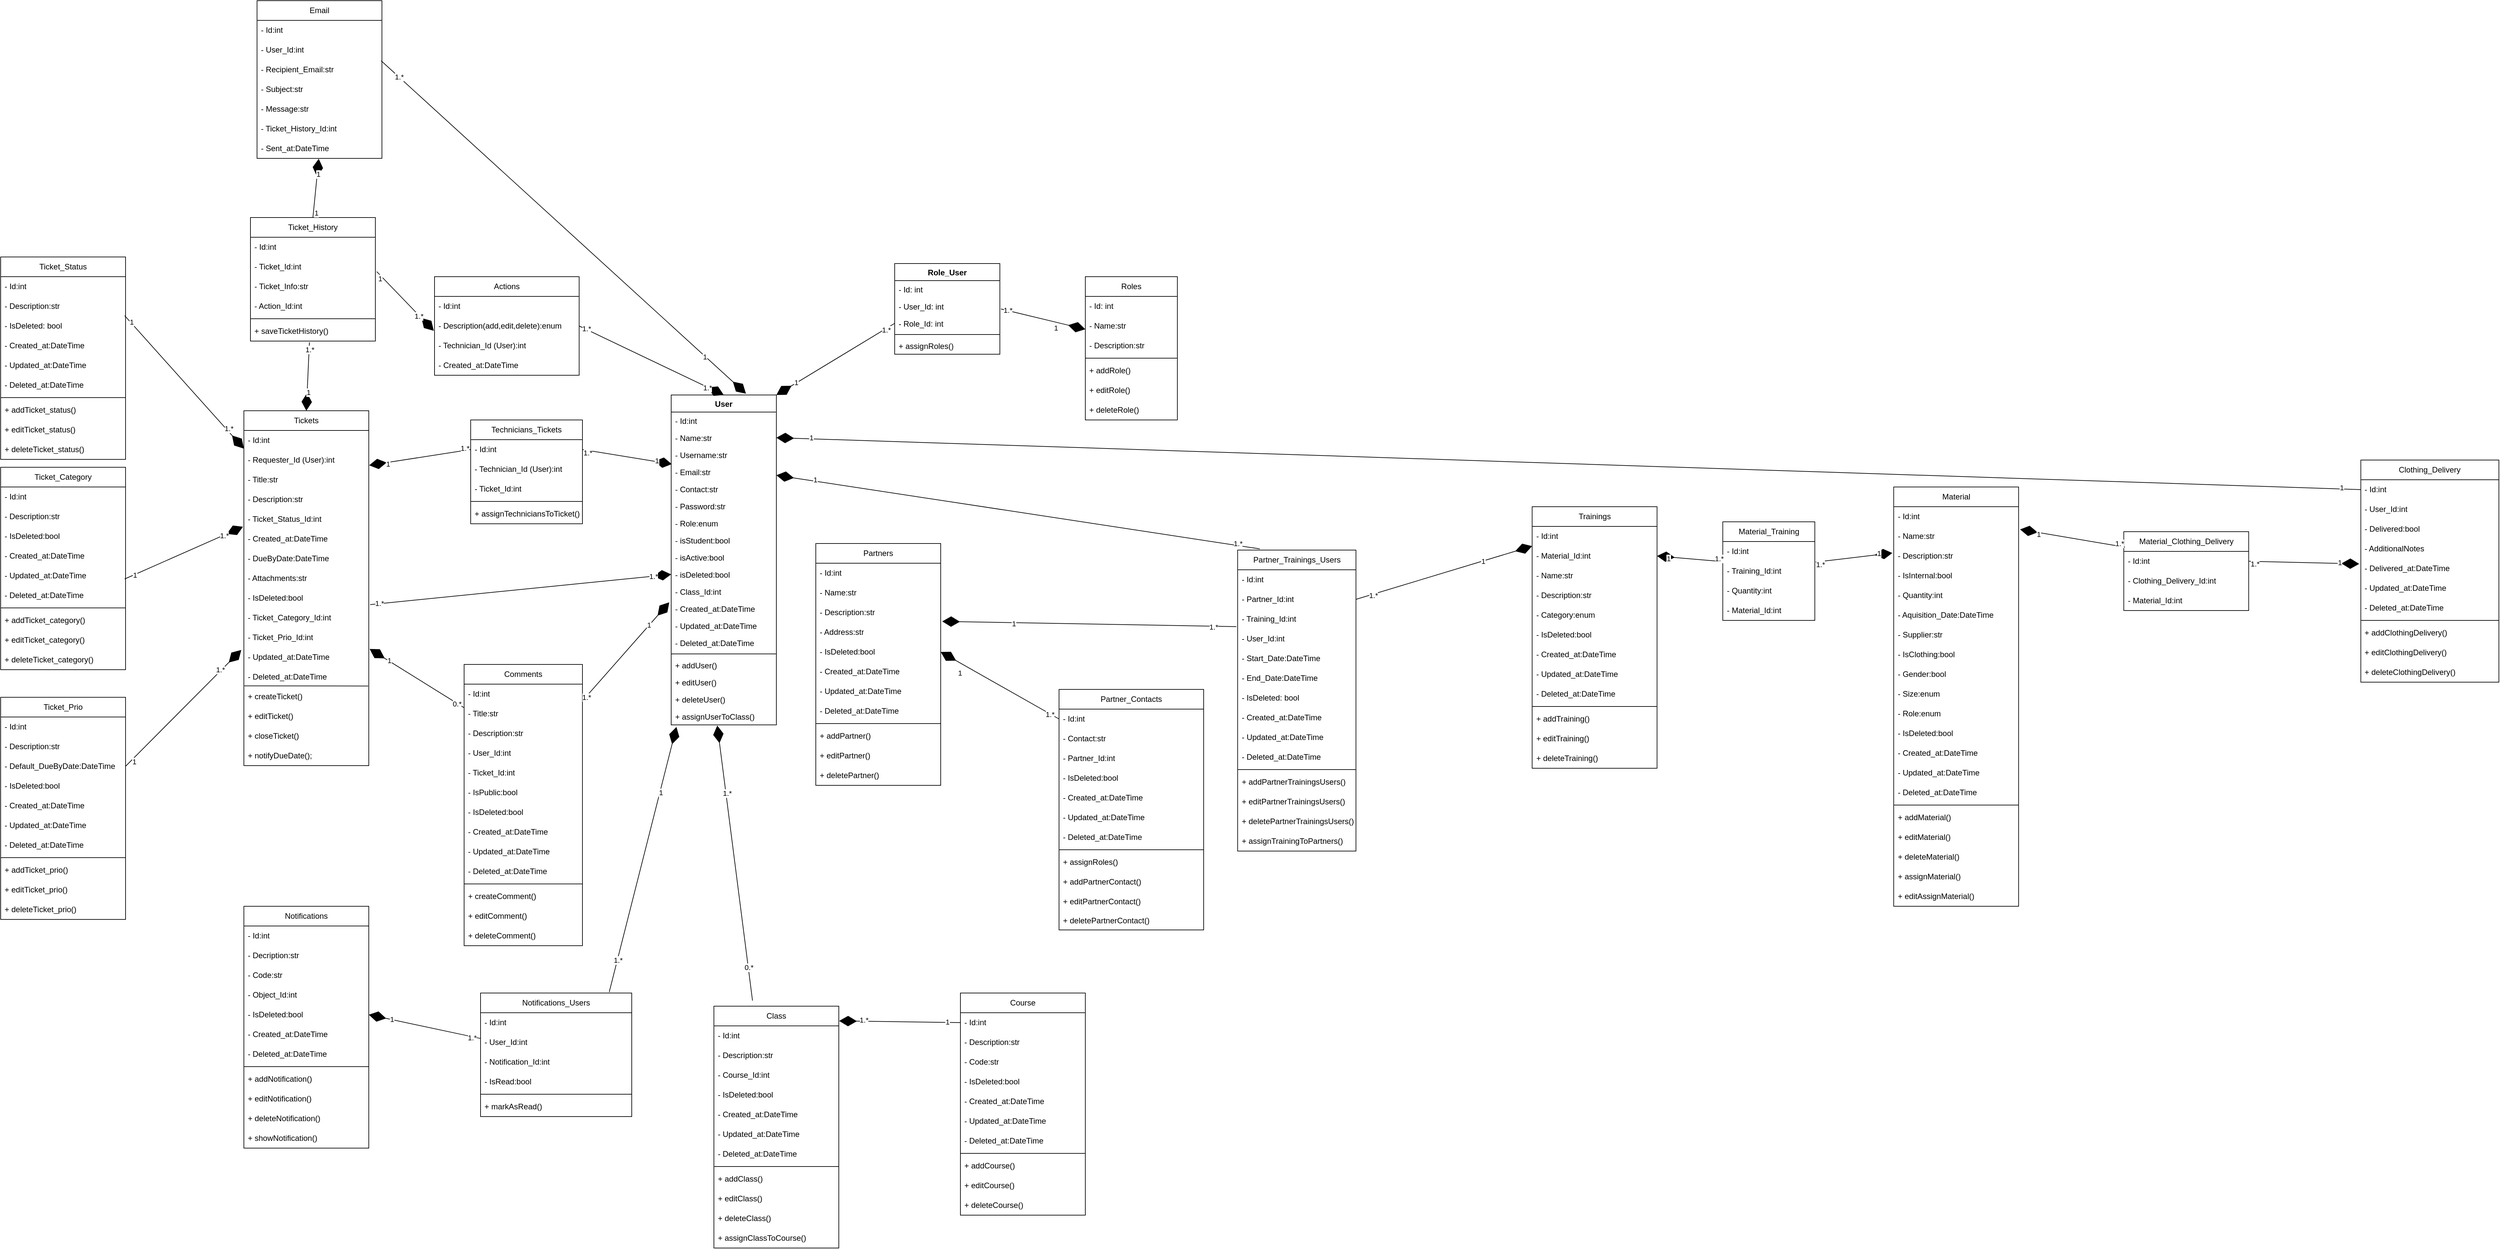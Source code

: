 <mxfile>
    <diagram id="R060H4eGqaMhisFnNpRI" name="Page-1">
        <mxGraphModel dx="2092" dy="1663" grid="1" gridSize="10" guides="1" tooltips="1" connect="1" arrows="1" fold="1" page="1" pageScale="1" pageWidth="850" pageHeight="1100" math="0" shadow="0">
            <root>
                <mxCell id="0"/>
                <mxCell id="1" parent="0"/>
                <mxCell id="2" value="User" style="swimlane;fontStyle=1;align=center;verticalAlign=top;childLayout=stackLayout;horizontal=1;startSize=26;horizontalStack=0;resizeParent=1;resizeParentMax=0;resizeLast=0;collapsible=1;marginBottom=0;" parent="1" vertex="1">
                    <mxGeometry x="360" y="110" width="160" height="502" as="geometry"/>
                </mxCell>
                <mxCell id="3" value="- Id:int" style="text;strokeColor=none;fillColor=none;align=left;verticalAlign=top;spacingLeft=4;spacingRight=4;overflow=hidden;rotatable=0;points=[[0,0.5],[1,0.5]];portConstraint=eastwest;" parent="2" vertex="1">
                    <mxGeometry y="26" width="160" height="26" as="geometry"/>
                </mxCell>
                <mxCell id="6" value="- Name:str" style="text;strokeColor=none;fillColor=none;align=left;verticalAlign=top;spacingLeft=4;spacingRight=4;overflow=hidden;rotatable=0;points=[[0,0.5],[1,0.5]];portConstraint=eastwest;" parent="2" vertex="1">
                    <mxGeometry y="52" width="160" height="26" as="geometry"/>
                </mxCell>
                <mxCell id="7" value="- Username:str" style="text;strokeColor=none;fillColor=none;align=left;verticalAlign=top;spacingLeft=4;spacingRight=4;overflow=hidden;rotatable=0;points=[[0,0.5],[1,0.5]];portConstraint=eastwest;" parent="2" vertex="1">
                    <mxGeometry y="78" width="160" height="26" as="geometry"/>
                </mxCell>
                <mxCell id="8" value="- Email:str" style="text;strokeColor=none;fillColor=none;align=left;verticalAlign=top;spacingLeft=4;spacingRight=4;overflow=hidden;rotatable=0;points=[[0,0.5],[1,0.5]];portConstraint=eastwest;" parent="2" vertex="1">
                    <mxGeometry y="104" width="160" height="26" as="geometry"/>
                </mxCell>
                <mxCell id="9" value="- Contact:str" style="text;strokeColor=none;fillColor=none;align=left;verticalAlign=top;spacingLeft=4;spacingRight=4;overflow=hidden;rotatable=0;points=[[0,0.5],[1,0.5]];portConstraint=eastwest;" parent="2" vertex="1">
                    <mxGeometry y="130" width="160" height="26" as="geometry"/>
                </mxCell>
                <mxCell id="10" value="- Password:str" style="text;strokeColor=none;fillColor=none;align=left;verticalAlign=top;spacingLeft=4;spacingRight=4;overflow=hidden;rotatable=0;points=[[0,0.5],[1,0.5]];portConstraint=eastwest;" parent="2" vertex="1">
                    <mxGeometry y="156" width="160" height="26" as="geometry"/>
                </mxCell>
                <mxCell id="11" value="- Role:enum" style="text;strokeColor=none;fillColor=none;align=left;verticalAlign=top;spacingLeft=4;spacingRight=4;overflow=hidden;rotatable=0;points=[[0,0.5],[1,0.5]];portConstraint=eastwest;" parent="2" vertex="1">
                    <mxGeometry y="182" width="160" height="26" as="geometry"/>
                </mxCell>
                <mxCell id="13" value="- isStudent:bool" style="text;strokeColor=none;fillColor=none;align=left;verticalAlign=top;spacingLeft=4;spacingRight=4;overflow=hidden;rotatable=0;points=[[0,0.5],[1,0.5]];portConstraint=eastwest;" parent="2" vertex="1">
                    <mxGeometry y="208" width="160" height="26" as="geometry"/>
                </mxCell>
                <mxCell id="209" value="- isActive:bool" style="text;strokeColor=none;fillColor=none;align=left;verticalAlign=top;spacingLeft=4;spacingRight=4;overflow=hidden;rotatable=0;points=[[0,0.5],[1,0.5]];portConstraint=eastwest;" parent="2" vertex="1">
                    <mxGeometry y="234" width="160" height="26" as="geometry"/>
                </mxCell>
                <mxCell id="14" value="- isDeleted:bool" style="text;strokeColor=none;fillColor=none;align=left;verticalAlign=top;spacingLeft=4;spacingRight=4;overflow=hidden;rotatable=0;points=[[0,0.5],[1,0.5]];portConstraint=eastwest;" parent="2" vertex="1">
                    <mxGeometry y="260" width="160" height="26" as="geometry"/>
                </mxCell>
                <mxCell id="15" value="- Class_Id:int" style="text;strokeColor=none;fillColor=none;align=left;verticalAlign=top;spacingLeft=4;spacingRight=4;overflow=hidden;rotatable=0;points=[[0,0.5],[1,0.5]];portConstraint=eastwest;" parent="2" vertex="1">
                    <mxGeometry y="286" width="160" height="26" as="geometry"/>
                </mxCell>
                <mxCell id="16" value="- Created_at:DateTime" style="text;strokeColor=none;fillColor=none;align=left;verticalAlign=top;spacingLeft=4;spacingRight=4;overflow=hidden;rotatable=0;points=[[0,0.5],[1,0.5]];portConstraint=eastwest;" parent="2" vertex="1">
                    <mxGeometry y="312" width="160" height="26" as="geometry"/>
                </mxCell>
                <mxCell id="17" value="- Updated_at:DateTime" style="text;strokeColor=none;fillColor=none;align=left;verticalAlign=top;spacingLeft=4;spacingRight=4;overflow=hidden;rotatable=0;points=[[0,0.5],[1,0.5]];portConstraint=eastwest;" parent="2" vertex="1">
                    <mxGeometry y="338" width="160" height="26" as="geometry"/>
                </mxCell>
                <mxCell id="18" value="- Deleted_at:DateTime" style="text;strokeColor=none;fillColor=none;align=left;verticalAlign=top;spacingLeft=4;spacingRight=4;overflow=hidden;rotatable=0;points=[[0,0.5],[1,0.5]];portConstraint=eastwest;" parent="2" vertex="1">
                    <mxGeometry y="364" width="160" height="26" as="geometry"/>
                </mxCell>
                <mxCell id="4" value="" style="line;strokeWidth=1;fillColor=none;align=left;verticalAlign=middle;spacingTop=-1;spacingLeft=3;spacingRight=3;rotatable=0;labelPosition=right;points=[];portConstraint=eastwest;strokeColor=inherit;" parent="2" vertex="1">
                    <mxGeometry y="390" width="160" height="8" as="geometry"/>
                </mxCell>
                <mxCell id="226" value="+ addUser()" style="text;strokeColor=none;fillColor=none;align=left;verticalAlign=top;spacingLeft=4;spacingRight=4;overflow=hidden;rotatable=0;points=[[0,0.5],[1,0.5]];portConstraint=eastwest;" parent="2" vertex="1">
                    <mxGeometry y="398" width="160" height="26" as="geometry"/>
                </mxCell>
                <mxCell id="227" value="+ editUser()" style="text;strokeColor=none;fillColor=none;align=left;verticalAlign=top;spacingLeft=4;spacingRight=4;overflow=hidden;rotatable=0;points=[[0,0.5],[1,0.5]];portConstraint=eastwest;" parent="2" vertex="1">
                    <mxGeometry y="424" width="160" height="26" as="geometry"/>
                </mxCell>
                <mxCell id="5" value="+ deleteUser()" style="text;strokeColor=none;fillColor=none;align=left;verticalAlign=top;spacingLeft=4;spacingRight=4;overflow=hidden;rotatable=0;points=[[0,0.5],[1,0.5]];portConstraint=eastwest;" parent="2" vertex="1">
                    <mxGeometry y="450" width="160" height="26" as="geometry"/>
                </mxCell>
                <mxCell id="213" value="+ assignUserToClass()" style="text;strokeColor=none;fillColor=none;align=left;verticalAlign=top;spacingLeft=4;spacingRight=4;overflow=hidden;rotatable=0;points=[[0,0.5],[1,0.5]];portConstraint=eastwest;" parent="2" vertex="1">
                    <mxGeometry y="476" width="160" height="26" as="geometry"/>
                </mxCell>
                <mxCell id="19" value="Role_User" style="swimlane;fontStyle=1;align=center;verticalAlign=top;childLayout=stackLayout;horizontal=1;startSize=26;horizontalStack=0;resizeParent=1;resizeParentMax=0;resizeLast=0;collapsible=1;marginBottom=0;" parent="1" vertex="1">
                    <mxGeometry x="700" y="-90" width="160" height="138" as="geometry"/>
                </mxCell>
                <mxCell id="20" value="- Id: int" style="text;strokeColor=none;fillColor=none;align=left;verticalAlign=top;spacingLeft=4;spacingRight=4;overflow=hidden;rotatable=0;points=[[0,0.5],[1,0.5]];portConstraint=eastwest;" parent="19" vertex="1">
                    <mxGeometry y="26" width="160" height="26" as="geometry"/>
                </mxCell>
                <mxCell id="23" value="- User_Id: int" style="text;strokeColor=none;fillColor=none;align=left;verticalAlign=top;spacingLeft=4;spacingRight=4;overflow=hidden;rotatable=0;points=[[0,0.5],[1,0.5]];portConstraint=eastwest;" parent="19" vertex="1">
                    <mxGeometry y="52" width="160" height="26" as="geometry"/>
                </mxCell>
                <mxCell id="24" value="- Role_Id: int" style="text;strokeColor=none;fillColor=none;align=left;verticalAlign=top;spacingLeft=4;spacingRight=4;overflow=hidden;rotatable=0;points=[[0,0.5],[1,0.5]];portConstraint=eastwest;" parent="19" vertex="1">
                    <mxGeometry y="78" width="160" height="26" as="geometry"/>
                </mxCell>
                <mxCell id="21" value="" style="line;strokeWidth=1;fillColor=none;align=left;verticalAlign=middle;spacingTop=-1;spacingLeft=3;spacingRight=3;rotatable=0;labelPosition=right;points=[];portConstraint=eastwest;strokeColor=inherit;" parent="19" vertex="1">
                    <mxGeometry y="104" width="160" height="8" as="geometry"/>
                </mxCell>
                <mxCell id="22" value="+ assignRoles()" style="text;strokeColor=none;fillColor=none;align=left;verticalAlign=top;spacingLeft=4;spacingRight=4;overflow=hidden;rotatable=0;points=[[0,0.5],[1,0.5]];portConstraint=eastwest;" parent="19" vertex="1">
                    <mxGeometry y="112" width="160" height="26" as="geometry"/>
                </mxCell>
                <mxCell id="25" value="Roles" style="swimlane;fontStyle=0;childLayout=stackLayout;horizontal=1;startSize=30;horizontalStack=0;resizeParent=1;resizeParentMax=0;resizeLast=0;collapsible=1;marginBottom=0;whiteSpace=wrap;html=1;" parent="1" vertex="1">
                    <mxGeometry x="990" y="-70" width="140" height="218" as="geometry"/>
                </mxCell>
                <mxCell id="26" value="&lt;span style=&quot;&quot;&gt;- Id: int&lt;/span&gt;" style="text;strokeColor=none;fillColor=none;align=left;verticalAlign=middle;spacingLeft=4;spacingRight=4;overflow=hidden;points=[[0,0.5],[1,0.5]];portConstraint=eastwest;rotatable=0;whiteSpace=wrap;html=1;" parent="25" vertex="1">
                    <mxGeometry y="30" width="140" height="30" as="geometry"/>
                </mxCell>
                <mxCell id="27" value="- Name:str" style="text;strokeColor=none;fillColor=none;align=left;verticalAlign=middle;spacingLeft=4;spacingRight=4;overflow=hidden;points=[[0,0.5],[1,0.5]];portConstraint=eastwest;rotatable=0;whiteSpace=wrap;html=1;" parent="25" vertex="1">
                    <mxGeometry y="60" width="140" height="30" as="geometry"/>
                </mxCell>
                <mxCell id="28" value="- Description:str" style="text;strokeColor=none;fillColor=none;align=left;verticalAlign=middle;spacingLeft=4;spacingRight=4;overflow=hidden;points=[[0,0.5],[1,0.5]];portConstraint=eastwest;rotatable=0;whiteSpace=wrap;html=1;" parent="25" vertex="1">
                    <mxGeometry y="90" width="140" height="30" as="geometry"/>
                </mxCell>
                <mxCell id="248" value="" style="line;strokeWidth=1;fillColor=none;align=left;verticalAlign=middle;spacingTop=-1;spacingLeft=3;spacingRight=3;rotatable=0;labelPosition=right;points=[];portConstraint=eastwest;strokeColor=inherit;" parent="25" vertex="1">
                    <mxGeometry y="120" width="140" height="8" as="geometry"/>
                </mxCell>
                <mxCell id="245" value="+&amp;nbsp;addRole()" style="text;strokeColor=none;fillColor=none;align=left;verticalAlign=middle;spacingLeft=4;spacingRight=4;overflow=hidden;points=[[0,0.5],[1,0.5]];portConstraint=eastwest;rotatable=0;whiteSpace=wrap;html=1;" parent="25" vertex="1">
                    <mxGeometry y="128" width="140" height="30" as="geometry"/>
                </mxCell>
                <mxCell id="246" value="+&amp;nbsp;editRole()" style="text;strokeColor=none;fillColor=none;align=left;verticalAlign=middle;spacingLeft=4;spacingRight=4;overflow=hidden;points=[[0,0.5],[1,0.5]];portConstraint=eastwest;rotatable=0;whiteSpace=wrap;html=1;" parent="25" vertex="1">
                    <mxGeometry y="158" width="140" height="30" as="geometry"/>
                </mxCell>
                <mxCell id="247" value="+&amp;nbsp;deleteRole()" style="text;strokeColor=none;fillColor=none;align=left;verticalAlign=middle;spacingLeft=4;spacingRight=4;overflow=hidden;points=[[0,0.5],[1,0.5]];portConstraint=eastwest;rotatable=0;whiteSpace=wrap;html=1;" parent="25" vertex="1">
                    <mxGeometry y="188" width="140" height="30" as="geometry"/>
                </mxCell>
                <mxCell id="29" value="Comments" style="swimlane;fontStyle=0;childLayout=stackLayout;horizontal=1;startSize=30;horizontalStack=0;resizeParent=1;resizeParentMax=0;resizeLast=0;collapsible=1;marginBottom=0;whiteSpace=wrap;html=1;" parent="1" vertex="1">
                    <mxGeometry x="45" y="520" width="180" height="428" as="geometry"/>
                </mxCell>
                <mxCell id="30" value="- Id:int" style="text;strokeColor=none;fillColor=none;align=left;verticalAlign=middle;spacingLeft=4;spacingRight=4;overflow=hidden;points=[[0,0.5],[1,0.5]];portConstraint=eastwest;rotatable=0;whiteSpace=wrap;html=1;" parent="29" vertex="1">
                    <mxGeometry y="30" width="180" height="30" as="geometry"/>
                </mxCell>
                <mxCell id="31" value="- Title:str" style="text;strokeColor=none;fillColor=none;align=left;verticalAlign=middle;spacingLeft=4;spacingRight=4;overflow=hidden;points=[[0,0.5],[1,0.5]];portConstraint=eastwest;rotatable=0;whiteSpace=wrap;html=1;" parent="29" vertex="1">
                    <mxGeometry y="60" width="180" height="30" as="geometry"/>
                </mxCell>
                <mxCell id="32" value="- Description:str" style="text;strokeColor=none;fillColor=none;align=left;verticalAlign=middle;spacingLeft=4;spacingRight=4;overflow=hidden;points=[[0,0.5],[1,0.5]];portConstraint=eastwest;rotatable=0;whiteSpace=wrap;html=1;" parent="29" vertex="1">
                    <mxGeometry y="90" width="180" height="30" as="geometry"/>
                </mxCell>
                <mxCell id="33" value="- User_Id:int" style="text;strokeColor=none;fillColor=none;align=left;verticalAlign=middle;spacingLeft=4;spacingRight=4;overflow=hidden;points=[[0,0.5],[1,0.5]];portConstraint=eastwest;rotatable=0;whiteSpace=wrap;html=1;" parent="29" vertex="1">
                    <mxGeometry y="120" width="180" height="30" as="geometry"/>
                </mxCell>
                <mxCell id="34" value="- Ticket_Id:int" style="text;strokeColor=none;fillColor=none;align=left;verticalAlign=middle;spacingLeft=4;spacingRight=4;overflow=hidden;points=[[0,0.5],[1,0.5]];portConstraint=eastwest;rotatable=0;whiteSpace=wrap;html=1;" parent="29" vertex="1">
                    <mxGeometry y="150" width="180" height="30" as="geometry"/>
                </mxCell>
                <mxCell id="35" value="- IsPublic:bool" style="text;strokeColor=none;fillColor=none;align=left;verticalAlign=middle;spacingLeft=4;spacingRight=4;overflow=hidden;points=[[0,0.5],[1,0.5]];portConstraint=eastwest;rotatable=0;whiteSpace=wrap;html=1;" parent="29" vertex="1">
                    <mxGeometry y="180" width="180" height="30" as="geometry"/>
                </mxCell>
                <mxCell id="424" value="- IsDeleted:bool" style="text;strokeColor=none;fillColor=none;align=left;verticalAlign=middle;spacingLeft=4;spacingRight=4;overflow=hidden;points=[[0,0.5],[1,0.5]];portConstraint=eastwest;rotatable=0;whiteSpace=wrap;html=1;" parent="29" vertex="1">
                    <mxGeometry y="210" width="180" height="30" as="geometry"/>
                </mxCell>
                <mxCell id="36" value="- Created_at:DateTime" style="text;strokeColor=none;fillColor=none;align=left;verticalAlign=middle;spacingLeft=4;spacingRight=4;overflow=hidden;points=[[0,0.5],[1,0.5]];portConstraint=eastwest;rotatable=0;whiteSpace=wrap;html=1;" parent="29" vertex="1">
                    <mxGeometry y="240" width="180" height="30" as="geometry"/>
                </mxCell>
                <mxCell id="37" value="- Updated_at:DateTime" style="text;strokeColor=none;fillColor=none;align=left;verticalAlign=middle;spacingLeft=4;spacingRight=4;overflow=hidden;points=[[0,0.5],[1,0.5]];portConstraint=eastwest;rotatable=0;whiteSpace=wrap;html=1;" parent="29" vertex="1">
                    <mxGeometry y="270" width="180" height="30" as="geometry"/>
                </mxCell>
                <mxCell id="38" value="- Deleted_at:DateTime" style="text;strokeColor=none;fillColor=none;align=left;verticalAlign=middle;spacingLeft=4;spacingRight=4;overflow=hidden;points=[[0,0.5],[1,0.5]];portConstraint=eastwest;rotatable=0;whiteSpace=wrap;html=1;" parent="29" vertex="1">
                    <mxGeometry y="300" width="180" height="30" as="geometry"/>
                </mxCell>
                <mxCell id="265" value="" style="line;strokeWidth=1;fillColor=none;align=left;verticalAlign=middle;spacingTop=-1;spacingLeft=3;spacingRight=3;rotatable=0;labelPosition=right;points=[];portConstraint=eastwest;strokeColor=inherit;" parent="29" vertex="1">
                    <mxGeometry y="330" width="180" height="8" as="geometry"/>
                </mxCell>
                <mxCell id="262" value="+&amp;nbsp;createComment()" style="text;strokeColor=none;fillColor=none;align=left;verticalAlign=middle;spacingLeft=4;spacingRight=4;overflow=hidden;points=[[0,0.5],[1,0.5]];portConstraint=eastwest;rotatable=0;whiteSpace=wrap;html=1;" parent="29" vertex="1">
                    <mxGeometry y="338" width="180" height="30" as="geometry"/>
                </mxCell>
                <mxCell id="263" value="+&amp;nbsp;editComment()" style="text;strokeColor=none;fillColor=none;align=left;verticalAlign=middle;spacingLeft=4;spacingRight=4;overflow=hidden;points=[[0,0.5],[1,0.5]];portConstraint=eastwest;rotatable=0;whiteSpace=wrap;html=1;" parent="29" vertex="1">
                    <mxGeometry y="368" width="180" height="30" as="geometry"/>
                </mxCell>
                <mxCell id="264" value="+&amp;nbsp;deleteComment()" style="text;strokeColor=none;fillColor=none;align=left;verticalAlign=middle;spacingLeft=4;spacingRight=4;overflow=hidden;points=[[0,0.5],[1,0.5]];portConstraint=eastwest;rotatable=0;whiteSpace=wrap;html=1;" parent="29" vertex="1">
                    <mxGeometry y="398" width="180" height="30" as="geometry"/>
                </mxCell>
                <mxCell id="39" value="Tickets" style="swimlane;fontStyle=0;childLayout=stackLayout;horizontal=1;startSize=30;horizontalStack=0;resizeParent=1;resizeParentMax=0;resizeLast=0;collapsible=1;marginBottom=0;whiteSpace=wrap;html=1;" parent="1" vertex="1">
                    <mxGeometry x="-290" y="134" width="190" height="540" as="geometry"/>
                </mxCell>
                <mxCell id="40" value="- Id:int" style="text;strokeColor=none;fillColor=none;align=left;verticalAlign=middle;spacingLeft=4;spacingRight=4;overflow=hidden;points=[[0,0.5],[1,0.5]];portConstraint=eastwest;rotatable=0;whiteSpace=wrap;html=1;" parent="39" vertex="1">
                    <mxGeometry y="30" width="190" height="30" as="geometry"/>
                </mxCell>
                <mxCell id="41" value="- Requester_Id (User):int" style="text;strokeColor=none;fillColor=none;align=left;verticalAlign=middle;spacingLeft=4;spacingRight=4;overflow=hidden;points=[[0,0.5],[1,0.5]];portConstraint=eastwest;rotatable=0;whiteSpace=wrap;html=1;" parent="39" vertex="1">
                    <mxGeometry y="60" width="190" height="30" as="geometry"/>
                </mxCell>
                <mxCell id="42" value="- Title:str" style="text;strokeColor=none;fillColor=none;align=left;verticalAlign=middle;spacingLeft=4;spacingRight=4;overflow=hidden;points=[[0,0.5],[1,0.5]];portConstraint=eastwest;rotatable=0;whiteSpace=wrap;html=1;" parent="39" vertex="1">
                    <mxGeometry y="90" width="190" height="30" as="geometry"/>
                </mxCell>
                <mxCell id="43" value="- Description:str" style="text;strokeColor=none;fillColor=none;align=left;verticalAlign=middle;spacingLeft=4;spacingRight=4;overflow=hidden;points=[[0,0.5],[1,0.5]];portConstraint=eastwest;rotatable=0;whiteSpace=wrap;html=1;" parent="39" vertex="1">
                    <mxGeometry y="120" width="190" height="30" as="geometry"/>
                </mxCell>
                <mxCell id="46" value="- Ticket_Status_Id:int" style="text;strokeColor=none;fillColor=none;align=left;verticalAlign=middle;spacingLeft=4;spacingRight=4;overflow=hidden;points=[[0,0.5],[1,0.5]];portConstraint=eastwest;rotatable=0;whiteSpace=wrap;html=1;" parent="39" vertex="1">
                    <mxGeometry y="150" width="190" height="30" as="geometry"/>
                </mxCell>
                <mxCell id="47" value="- Created_at:DateTime" style="text;strokeColor=none;fillColor=none;align=left;verticalAlign=middle;spacingLeft=4;spacingRight=4;overflow=hidden;points=[[0,0.5],[1,0.5]];portConstraint=eastwest;rotatable=0;whiteSpace=wrap;html=1;" parent="39" vertex="1">
                    <mxGeometry y="180" width="190" height="30" as="geometry"/>
                </mxCell>
                <mxCell id="48" value="- DueByDate:DateTime" style="text;strokeColor=none;fillColor=none;align=left;verticalAlign=middle;spacingLeft=4;spacingRight=4;overflow=hidden;points=[[0,0.5],[1,0.5]];portConstraint=eastwest;rotatable=0;whiteSpace=wrap;html=1;" parent="39" vertex="1">
                    <mxGeometry y="210" width="190" height="30" as="geometry"/>
                </mxCell>
                <mxCell id="49" value="- Attachments:str" style="text;strokeColor=none;fillColor=none;align=left;verticalAlign=middle;spacingLeft=4;spacingRight=4;overflow=hidden;points=[[0,0.5],[1,0.5]];portConstraint=eastwest;rotatable=0;whiteSpace=wrap;html=1;" parent="39" vertex="1">
                    <mxGeometry y="240" width="190" height="30" as="geometry"/>
                </mxCell>
                <mxCell id="50" value="- IsDeleted:bool" style="text;strokeColor=none;fillColor=none;align=left;verticalAlign=middle;spacingLeft=4;spacingRight=4;overflow=hidden;points=[[0,0.5],[1,0.5]];portConstraint=eastwest;rotatable=0;whiteSpace=wrap;html=1;" parent="39" vertex="1">
                    <mxGeometry y="270" width="190" height="30" as="geometry"/>
                </mxCell>
                <mxCell id="51" value="- Ticket_Category_Id:int" style="text;strokeColor=none;fillColor=none;align=left;verticalAlign=middle;spacingLeft=4;spacingRight=4;overflow=hidden;points=[[0,0.5],[1,0.5]];portConstraint=eastwest;rotatable=0;whiteSpace=wrap;html=1;" parent="39" vertex="1">
                    <mxGeometry y="300" width="190" height="30" as="geometry"/>
                </mxCell>
                <mxCell id="52" value="- Ticket_Prio_Id:int" style="text;strokeColor=none;fillColor=none;align=left;verticalAlign=middle;spacingLeft=4;spacingRight=4;overflow=hidden;points=[[0,0.5],[1,0.5]];portConstraint=eastwest;rotatable=0;whiteSpace=wrap;html=1;" parent="39" vertex="1">
                    <mxGeometry y="330" width="190" height="30" as="geometry"/>
                </mxCell>
                <mxCell id="53" value="- Updated_at:DateTime" style="text;strokeColor=none;fillColor=none;align=left;verticalAlign=middle;spacingLeft=4;spacingRight=4;overflow=hidden;points=[[0,0.5],[1,0.5]];portConstraint=eastwest;rotatable=0;whiteSpace=wrap;html=1;" parent="39" vertex="1">
                    <mxGeometry y="360" width="190" height="30" as="geometry"/>
                </mxCell>
                <mxCell id="54" value="- Deleted_at:DateTime" style="text;strokeColor=none;fillColor=none;align=left;verticalAlign=middle;spacingLeft=4;spacingRight=4;overflow=hidden;points=[[0,0.5],[1,0.5]];portConstraint=eastwest;rotatable=0;whiteSpace=wrap;html=1;" parent="39" vertex="1">
                    <mxGeometry y="390" width="190" height="30" as="geometry"/>
                </mxCell>
                <mxCell id="224" value="+ createTicket()" style="text;strokeColor=none;fillColor=none;align=left;verticalAlign=middle;spacingLeft=4;spacingRight=4;overflow=hidden;points=[[0,0.5],[1,0.5]];portConstraint=eastwest;rotatable=0;whiteSpace=wrap;html=1;" parent="39" vertex="1">
                    <mxGeometry y="420" width="190" height="30" as="geometry"/>
                </mxCell>
                <mxCell id="223" value="+&amp;nbsp;editTicket()" style="text;strokeColor=none;fillColor=none;align=left;verticalAlign=middle;spacingLeft=4;spacingRight=4;overflow=hidden;points=[[0,0.5],[1,0.5]];portConstraint=eastwest;rotatable=0;whiteSpace=wrap;html=1;" parent="39" vertex="1">
                    <mxGeometry y="450" width="190" height="30" as="geometry"/>
                </mxCell>
                <mxCell id="222" value="+&amp;nbsp;closeTicket()" style="text;strokeColor=none;fillColor=none;align=left;verticalAlign=middle;spacingLeft=4;spacingRight=4;overflow=hidden;points=[[0,0.5],[1,0.5]];portConstraint=eastwest;rotatable=0;whiteSpace=wrap;html=1;" parent="39" vertex="1">
                    <mxGeometry y="480" width="190" height="30" as="geometry"/>
                </mxCell>
                <mxCell id="203" value="+ notifyDueDate();" style="text;strokeColor=none;fillColor=none;align=left;verticalAlign=middle;spacingLeft=4;spacingRight=4;overflow=hidden;points=[[0,0.5],[1,0.5]];portConstraint=eastwest;rotatable=0;whiteSpace=wrap;html=1;" parent="39" vertex="1">
                    <mxGeometry y="510" width="190" height="30" as="geometry"/>
                </mxCell>
                <mxCell id="204" value="" style="endArrow=none;html=1;exitX=0.004;exitY=0.955;exitDx=0;exitDy=0;exitPerimeter=0;entryX=0.995;entryY=0.962;entryDx=0;entryDy=0;entryPerimeter=0;" parent="39" source="54" target="54" edge="1">
                    <mxGeometry width="50" height="50" relative="1" as="geometry">
                        <mxPoint x="230" y="441" as="sourcePoint"/>
                        <mxPoint x="280" y="391" as="targetPoint"/>
                    </mxGeometry>
                </mxCell>
                <mxCell id="55" value="Technicians_Tickets" style="swimlane;fontStyle=0;childLayout=stackLayout;horizontal=1;startSize=30;horizontalStack=0;resizeParent=1;resizeParentMax=0;resizeLast=0;collapsible=1;marginBottom=0;whiteSpace=wrap;html=1;" parent="1" vertex="1">
                    <mxGeometry x="55" y="148" width="170" height="158" as="geometry"/>
                </mxCell>
                <mxCell id="56" value="- Id:int" style="text;strokeColor=none;fillColor=none;align=left;verticalAlign=middle;spacingLeft=4;spacingRight=4;overflow=hidden;points=[[0,0.5],[1,0.5]];portConstraint=eastwest;rotatable=0;whiteSpace=wrap;html=1;" parent="55" vertex="1">
                    <mxGeometry y="30" width="170" height="30" as="geometry"/>
                </mxCell>
                <mxCell id="57" value="- Technician_Id (User):int" style="text;strokeColor=none;fillColor=none;align=left;verticalAlign=middle;spacingLeft=4;spacingRight=4;overflow=hidden;points=[[0,0.5],[1,0.5]];portConstraint=eastwest;rotatable=0;whiteSpace=wrap;html=1;" parent="55" vertex="1">
                    <mxGeometry y="60" width="170" height="30" as="geometry"/>
                </mxCell>
                <mxCell id="58" value="- Ticket_Id:int" style="text;strokeColor=none;fillColor=none;align=left;verticalAlign=middle;spacingLeft=4;spacingRight=4;overflow=hidden;points=[[0,0.5],[1,0.5]];portConstraint=eastwest;rotatable=0;whiteSpace=wrap;html=1;" parent="55" vertex="1">
                    <mxGeometry y="90" width="170" height="30" as="geometry"/>
                </mxCell>
                <mxCell id="219" value="" style="line;strokeWidth=1;fillColor=none;align=left;verticalAlign=middle;spacingTop=-1;spacingLeft=3;spacingRight=3;rotatable=0;labelPosition=right;points=[];portConstraint=eastwest;strokeColor=inherit;" parent="55" vertex="1">
                    <mxGeometry y="120" width="170" height="8" as="geometry"/>
                </mxCell>
                <mxCell id="218" value="+&amp;nbsp;assignTechniciansToTicket()" style="text;strokeColor=none;fillColor=none;align=left;verticalAlign=middle;spacingLeft=4;spacingRight=4;overflow=hidden;points=[[0,0.5],[1,0.5]];portConstraint=eastwest;rotatable=0;whiteSpace=wrap;html=1;" parent="55" vertex="1">
                    <mxGeometry y="128" width="170" height="30" as="geometry"/>
                </mxCell>
                <mxCell id="59" value="Ticket_Status" style="swimlane;fontStyle=0;childLayout=stackLayout;horizontal=1;startSize=30;horizontalStack=0;resizeParent=1;resizeParentMax=0;resizeLast=0;collapsible=1;marginBottom=0;whiteSpace=wrap;html=1;" parent="1" vertex="1">
                    <mxGeometry x="-660" y="-100" width="190" height="308" as="geometry"/>
                </mxCell>
                <mxCell id="60" value="- Id:int" style="text;strokeColor=none;fillColor=none;align=left;verticalAlign=middle;spacingLeft=4;spacingRight=4;overflow=hidden;points=[[0,0.5],[1,0.5]];portConstraint=eastwest;rotatable=0;whiteSpace=wrap;html=1;" parent="59" vertex="1">
                    <mxGeometry y="30" width="190" height="30" as="geometry"/>
                </mxCell>
                <mxCell id="61" value="- Description:str" style="text;strokeColor=none;fillColor=none;align=left;verticalAlign=middle;spacingLeft=4;spacingRight=4;overflow=hidden;points=[[0,0.5],[1,0.5]];portConstraint=eastwest;rotatable=0;whiteSpace=wrap;html=1;" parent="59" vertex="1">
                    <mxGeometry y="60" width="190" height="30" as="geometry"/>
                </mxCell>
                <mxCell id="62" value="- IsDeleted: bool" style="text;strokeColor=none;fillColor=none;align=left;verticalAlign=middle;spacingLeft=4;spacingRight=4;overflow=hidden;points=[[0,0.5],[1,0.5]];portConstraint=eastwest;rotatable=0;whiteSpace=wrap;html=1;" parent="59" vertex="1">
                    <mxGeometry y="90" width="190" height="30" as="geometry"/>
                </mxCell>
                <mxCell id="63" value="- Created_at:DateTime" style="text;strokeColor=none;fillColor=none;align=left;verticalAlign=middle;spacingLeft=4;spacingRight=4;overflow=hidden;points=[[0,0.5],[1,0.5]];portConstraint=eastwest;rotatable=0;whiteSpace=wrap;html=1;" parent="59" vertex="1">
                    <mxGeometry y="120" width="190" height="30" as="geometry"/>
                </mxCell>
                <mxCell id="64" value="- Updated_at:DateTime" style="text;strokeColor=none;fillColor=none;align=left;verticalAlign=middle;spacingLeft=4;spacingRight=4;overflow=hidden;points=[[0,0.5],[1,0.5]];portConstraint=eastwest;rotatable=0;whiteSpace=wrap;html=1;" parent="59" vertex="1">
                    <mxGeometry y="150" width="190" height="30" as="geometry"/>
                </mxCell>
                <mxCell id="249" value="- Deleted_at:DateTime" style="text;strokeColor=none;fillColor=none;align=left;verticalAlign=middle;spacingLeft=4;spacingRight=4;overflow=hidden;points=[[0,0.5],[1,0.5]];portConstraint=eastwest;rotatable=0;whiteSpace=wrap;html=1;" parent="59" vertex="1">
                    <mxGeometry y="180" width="190" height="30" as="geometry"/>
                </mxCell>
                <mxCell id="252" value="" style="line;strokeWidth=1;fillColor=none;align=left;verticalAlign=middle;spacingTop=-1;spacingLeft=3;spacingRight=3;rotatable=0;labelPosition=right;points=[];portConstraint=eastwest;strokeColor=inherit;" parent="59" vertex="1">
                    <mxGeometry y="210" width="190" height="8" as="geometry"/>
                </mxCell>
                <mxCell id="250" value="+&amp;nbsp;addTicket_status()" style="text;strokeColor=none;fillColor=none;align=left;verticalAlign=middle;spacingLeft=4;spacingRight=4;overflow=hidden;points=[[0,0.5],[1,0.5]];portConstraint=eastwest;rotatable=0;whiteSpace=wrap;html=1;" parent="59" vertex="1">
                    <mxGeometry y="218" width="190" height="30" as="geometry"/>
                </mxCell>
                <mxCell id="251" value="+&amp;nbsp;editTicket_status()" style="text;strokeColor=none;fillColor=none;align=left;verticalAlign=middle;spacingLeft=4;spacingRight=4;overflow=hidden;points=[[0,0.5],[1,0.5]];portConstraint=eastwest;rotatable=0;whiteSpace=wrap;html=1;" parent="59" vertex="1">
                    <mxGeometry y="248" width="190" height="30" as="geometry"/>
                </mxCell>
                <mxCell id="65" value="+&amp;nbsp;deleteTicket_status()" style="text;strokeColor=none;fillColor=none;align=left;verticalAlign=middle;spacingLeft=4;spacingRight=4;overflow=hidden;points=[[0,0.5],[1,0.5]];portConstraint=eastwest;rotatable=0;whiteSpace=wrap;html=1;" parent="59" vertex="1">
                    <mxGeometry y="278" width="190" height="30" as="geometry"/>
                </mxCell>
                <mxCell id="66" value="Ticket_Category" style="swimlane;fontStyle=0;childLayout=stackLayout;horizontal=1;startSize=30;horizontalStack=0;resizeParent=1;resizeParentMax=0;resizeLast=0;collapsible=1;marginBottom=0;whiteSpace=wrap;html=1;" parent="1" vertex="1">
                    <mxGeometry x="-660" y="220" width="190" height="308" as="geometry"/>
                </mxCell>
                <mxCell id="67" value="- Id:int" style="text;strokeColor=none;fillColor=none;align=left;verticalAlign=middle;spacingLeft=4;spacingRight=4;overflow=hidden;points=[[0,0.5],[1,0.5]];portConstraint=eastwest;rotatable=0;whiteSpace=wrap;html=1;" parent="66" vertex="1">
                    <mxGeometry y="30" width="190" height="30" as="geometry"/>
                </mxCell>
                <mxCell id="68" value="- Description:str" style="text;strokeColor=none;fillColor=none;align=left;verticalAlign=middle;spacingLeft=4;spacingRight=4;overflow=hidden;points=[[0,0.5],[1,0.5]];portConstraint=eastwest;rotatable=0;whiteSpace=wrap;html=1;" parent="66" vertex="1">
                    <mxGeometry y="60" width="190" height="30" as="geometry"/>
                </mxCell>
                <mxCell id="69" value="- IsDeleted:bool" style="text;strokeColor=none;fillColor=none;align=left;verticalAlign=middle;spacingLeft=4;spacingRight=4;overflow=hidden;points=[[0,0.5],[1,0.5]];portConstraint=eastwest;rotatable=0;whiteSpace=wrap;html=1;" parent="66" vertex="1">
                    <mxGeometry y="90" width="190" height="30" as="geometry"/>
                </mxCell>
                <mxCell id="70" value="- Created_at:DateTime" style="text;strokeColor=none;fillColor=none;align=left;verticalAlign=middle;spacingLeft=4;spacingRight=4;overflow=hidden;points=[[0,0.5],[1,0.5]];portConstraint=eastwest;rotatable=0;whiteSpace=wrap;html=1;" parent="66" vertex="1">
                    <mxGeometry y="120" width="190" height="30" as="geometry"/>
                </mxCell>
                <mxCell id="71" value="- Updated_at:DateTime" style="text;strokeColor=none;fillColor=none;align=left;verticalAlign=middle;spacingLeft=4;spacingRight=4;overflow=hidden;points=[[0,0.5],[1,0.5]];portConstraint=eastwest;rotatable=0;whiteSpace=wrap;html=1;" parent="66" vertex="1">
                    <mxGeometry y="150" width="190" height="30" as="geometry"/>
                </mxCell>
                <mxCell id="253" value="- Deleted_at:DateTime" style="text;strokeColor=none;fillColor=none;align=left;verticalAlign=middle;spacingLeft=4;spacingRight=4;overflow=hidden;points=[[0,0.5],[1,0.5]];portConstraint=eastwest;rotatable=0;whiteSpace=wrap;html=1;" parent="66" vertex="1">
                    <mxGeometry y="180" width="190" height="30" as="geometry"/>
                </mxCell>
                <mxCell id="256" value="" style="line;strokeWidth=1;fillColor=none;align=left;verticalAlign=middle;spacingTop=-1;spacingLeft=3;spacingRight=3;rotatable=0;labelPosition=right;points=[];portConstraint=eastwest;strokeColor=inherit;" parent="66" vertex="1">
                    <mxGeometry y="210" width="190" height="8" as="geometry"/>
                </mxCell>
                <mxCell id="254" value="+ addTicket_category()" style="text;strokeColor=none;fillColor=none;align=left;verticalAlign=middle;spacingLeft=4;spacingRight=4;overflow=hidden;points=[[0,0.5],[1,0.5]];portConstraint=eastwest;rotatable=0;whiteSpace=wrap;html=1;" parent="66" vertex="1">
                    <mxGeometry y="218" width="190" height="30" as="geometry"/>
                </mxCell>
                <mxCell id="255" value="+&amp;nbsp;editTicket_category()" style="text;strokeColor=none;fillColor=none;align=left;verticalAlign=middle;spacingLeft=4;spacingRight=4;overflow=hidden;points=[[0,0.5],[1,0.5]];portConstraint=eastwest;rotatable=0;whiteSpace=wrap;html=1;" parent="66" vertex="1">
                    <mxGeometry y="248" width="190" height="30" as="geometry"/>
                </mxCell>
                <mxCell id="72" value="+&amp;nbsp;deleteTicket_category()" style="text;strokeColor=none;fillColor=none;align=left;verticalAlign=middle;spacingLeft=4;spacingRight=4;overflow=hidden;points=[[0,0.5],[1,0.5]];portConstraint=eastwest;rotatable=0;whiteSpace=wrap;html=1;" parent="66" vertex="1">
                    <mxGeometry y="278" width="190" height="30" as="geometry"/>
                </mxCell>
                <mxCell id="73" value="Ticket_Prio" style="swimlane;fontStyle=0;childLayout=stackLayout;horizontal=1;startSize=30;horizontalStack=0;resizeParent=1;resizeParentMax=0;resizeLast=0;collapsible=1;marginBottom=0;whiteSpace=wrap;html=1;" parent="1" vertex="1">
                    <mxGeometry x="-660" y="570" width="190" height="338" as="geometry"/>
                </mxCell>
                <mxCell id="74" value="- Id:int" style="text;strokeColor=none;fillColor=none;align=left;verticalAlign=middle;spacingLeft=4;spacingRight=4;overflow=hidden;points=[[0,0.5],[1,0.5]];portConstraint=eastwest;rotatable=0;whiteSpace=wrap;html=1;" parent="73" vertex="1">
                    <mxGeometry y="30" width="190" height="30" as="geometry"/>
                </mxCell>
                <mxCell id="75" value="- Description:str" style="text;strokeColor=none;fillColor=none;align=left;verticalAlign=middle;spacingLeft=4;spacingRight=4;overflow=hidden;points=[[0,0.5],[1,0.5]];portConstraint=eastwest;rotatable=0;whiteSpace=wrap;html=1;" parent="73" vertex="1">
                    <mxGeometry y="60" width="190" height="30" as="geometry"/>
                </mxCell>
                <mxCell id="76" value="- Default_DueByDate:DateTime" style="text;strokeColor=none;fillColor=none;align=left;verticalAlign=middle;spacingLeft=4;spacingRight=4;overflow=hidden;points=[[0,0.5],[1,0.5]];portConstraint=eastwest;rotatable=0;whiteSpace=wrap;html=1;" parent="73" vertex="1">
                    <mxGeometry y="90" width="190" height="30" as="geometry"/>
                </mxCell>
                <mxCell id="77" value="- IsDeleted:bool" style="text;strokeColor=none;fillColor=none;align=left;verticalAlign=middle;spacingLeft=4;spacingRight=4;overflow=hidden;points=[[0,0.5],[1,0.5]];portConstraint=eastwest;rotatable=0;whiteSpace=wrap;html=1;" parent="73" vertex="1">
                    <mxGeometry y="120" width="190" height="30" as="geometry"/>
                </mxCell>
                <mxCell id="78" value="- Created_at:DateTime" style="text;strokeColor=none;fillColor=none;align=left;verticalAlign=middle;spacingLeft=4;spacingRight=4;overflow=hidden;points=[[0,0.5],[1,0.5]];portConstraint=eastwest;rotatable=0;whiteSpace=wrap;html=1;" parent="73" vertex="1">
                    <mxGeometry y="150" width="190" height="30" as="geometry"/>
                </mxCell>
                <mxCell id="79" value="- Updated_at:DateTime" style="text;strokeColor=none;fillColor=none;align=left;verticalAlign=middle;spacingLeft=4;spacingRight=4;overflow=hidden;points=[[0,0.5],[1,0.5]];portConstraint=eastwest;rotatable=0;whiteSpace=wrap;html=1;" parent="73" vertex="1">
                    <mxGeometry y="180" width="190" height="30" as="geometry"/>
                </mxCell>
                <mxCell id="80" value="- Deleted_at:DateTime" style="text;strokeColor=none;fillColor=none;align=left;verticalAlign=middle;spacingLeft=4;spacingRight=4;overflow=hidden;points=[[0,0.5],[1,0.5]];portConstraint=eastwest;rotatable=0;whiteSpace=wrap;html=1;" parent="73" vertex="1">
                    <mxGeometry y="210" width="190" height="30" as="geometry"/>
                </mxCell>
                <mxCell id="261" value="" style="line;strokeWidth=1;fillColor=none;align=left;verticalAlign=middle;spacingTop=-1;spacingLeft=3;spacingRight=3;rotatable=0;labelPosition=right;points=[];portConstraint=eastwest;strokeColor=inherit;" parent="73" vertex="1">
                    <mxGeometry y="240" width="190" height="8" as="geometry"/>
                </mxCell>
                <mxCell id="257" value="+&amp;nbsp;addTicket_prio()" style="text;strokeColor=none;fillColor=none;align=left;verticalAlign=middle;spacingLeft=4;spacingRight=4;overflow=hidden;points=[[0,0.5],[1,0.5]];portConstraint=eastwest;rotatable=0;whiteSpace=wrap;html=1;" parent="73" vertex="1">
                    <mxGeometry y="248" width="190" height="30" as="geometry"/>
                </mxCell>
                <mxCell id="258" value="+&amp;nbsp;editTicket_prio()" style="text;strokeColor=none;fillColor=none;align=left;verticalAlign=middle;spacingLeft=4;spacingRight=4;overflow=hidden;points=[[0,0.5],[1,0.5]];portConstraint=eastwest;rotatable=0;whiteSpace=wrap;html=1;" parent="73" vertex="1">
                    <mxGeometry y="278" width="190" height="30" as="geometry"/>
                </mxCell>
                <mxCell id="259" value="+&amp;nbsp;deleteTicket_prio()" style="text;strokeColor=none;fillColor=none;align=left;verticalAlign=middle;spacingLeft=4;spacingRight=4;overflow=hidden;points=[[0,0.5],[1,0.5]];portConstraint=eastwest;rotatable=0;whiteSpace=wrap;html=1;" parent="73" vertex="1">
                    <mxGeometry y="308" width="190" height="30" as="geometry"/>
                </mxCell>
                <mxCell id="81" value="Ticket_History" style="swimlane;fontStyle=0;childLayout=stackLayout;horizontal=1;startSize=30;horizontalStack=0;resizeParent=1;resizeParentMax=0;resizeLast=0;collapsible=1;marginBottom=0;whiteSpace=wrap;html=1;" parent="1" vertex="1">
                    <mxGeometry x="-280" y="-160" width="190" height="188" as="geometry"/>
                </mxCell>
                <mxCell id="82" value="- Id:int" style="text;strokeColor=none;fillColor=none;align=left;verticalAlign=middle;spacingLeft=4;spacingRight=4;overflow=hidden;points=[[0,0.5],[1,0.5]];portConstraint=eastwest;rotatable=0;whiteSpace=wrap;html=1;" parent="81" vertex="1">
                    <mxGeometry y="30" width="190" height="30" as="geometry"/>
                </mxCell>
                <mxCell id="83" value="- Ticket_Id:int" style="text;strokeColor=none;fillColor=none;align=left;verticalAlign=middle;spacingLeft=4;spacingRight=4;overflow=hidden;points=[[0,0.5],[1,0.5]];portConstraint=eastwest;rotatable=0;whiteSpace=wrap;html=1;" parent="81" vertex="1">
                    <mxGeometry y="60" width="190" height="30" as="geometry"/>
                </mxCell>
                <mxCell id="84" value="- Ticket_Info:str" style="text;strokeColor=none;fillColor=none;align=left;verticalAlign=middle;spacingLeft=4;spacingRight=4;overflow=hidden;points=[[0,0.5],[1,0.5]];portConstraint=eastwest;rotatable=0;whiteSpace=wrap;html=1;" parent="81" vertex="1">
                    <mxGeometry y="90" width="190" height="30" as="geometry"/>
                </mxCell>
                <mxCell id="220" value="- Action_Id:int" style="text;strokeColor=none;fillColor=none;align=left;verticalAlign=middle;spacingLeft=4;spacingRight=4;overflow=hidden;points=[[0,0.5],[1,0.5]];portConstraint=eastwest;rotatable=0;whiteSpace=wrap;html=1;" parent="81" vertex="1">
                    <mxGeometry y="120" width="190" height="30" as="geometry"/>
                </mxCell>
                <mxCell id="221" value="" style="line;strokeWidth=1;fillColor=none;align=left;verticalAlign=middle;spacingTop=-1;spacingLeft=3;spacingRight=3;rotatable=0;labelPosition=right;points=[];portConstraint=eastwest;strokeColor=inherit;" parent="81" vertex="1">
                    <mxGeometry y="150" width="190" height="8" as="geometry"/>
                </mxCell>
                <mxCell id="85" value="+&amp;nbsp;saveTicketHistory()" style="text;strokeColor=none;fillColor=none;align=left;verticalAlign=middle;spacingLeft=4;spacingRight=4;overflow=hidden;points=[[0,0.5],[1,0.5]];portConstraint=eastwest;rotatable=0;whiteSpace=wrap;html=1;" parent="81" vertex="1">
                    <mxGeometry y="158" width="190" height="30" as="geometry"/>
                </mxCell>
                <mxCell id="86" value="Actions" style="swimlane;fontStyle=0;childLayout=stackLayout;horizontal=1;startSize=30;horizontalStack=0;resizeParent=1;resizeParentMax=0;resizeLast=0;collapsible=1;marginBottom=0;whiteSpace=wrap;html=1;" parent="1" vertex="1">
                    <mxGeometry y="-70" width="220" height="150" as="geometry"/>
                </mxCell>
                <mxCell id="87" value="- Id:int" style="text;strokeColor=none;fillColor=none;align=left;verticalAlign=middle;spacingLeft=4;spacingRight=4;overflow=hidden;points=[[0,0.5],[1,0.5]];portConstraint=eastwest;rotatable=0;whiteSpace=wrap;html=1;" parent="86" vertex="1">
                    <mxGeometry y="30" width="220" height="30" as="geometry"/>
                </mxCell>
                <mxCell id="88" value="- Description(add,edit,delete):enum" style="text;strokeColor=none;fillColor=none;align=left;verticalAlign=middle;spacingLeft=4;spacingRight=4;overflow=hidden;points=[[0,0.5],[1,0.5]];portConstraint=eastwest;rotatable=0;whiteSpace=wrap;html=1;" parent="86" vertex="1">
                    <mxGeometry y="60" width="220" height="30" as="geometry"/>
                </mxCell>
                <mxCell id="89" value="- Technician_Id (User):int" style="text;strokeColor=none;fillColor=none;align=left;verticalAlign=middle;spacingLeft=4;spacingRight=4;overflow=hidden;points=[[0,0.5],[1,0.5]];portConstraint=eastwest;rotatable=0;whiteSpace=wrap;html=1;" parent="86" vertex="1">
                    <mxGeometry y="90" width="220" height="30" as="geometry"/>
                </mxCell>
                <mxCell id="90" value="- Created_at:DateTime" style="text;strokeColor=none;fillColor=none;align=left;verticalAlign=middle;spacingLeft=4;spacingRight=4;overflow=hidden;points=[[0,0.5],[1,0.5]];portConstraint=eastwest;rotatable=0;whiteSpace=wrap;html=1;" parent="86" vertex="1">
                    <mxGeometry y="120" width="220" height="30" as="geometry"/>
                </mxCell>
                <mxCell id="91" value="" style="endArrow=diamondThin;endFill=1;endSize=24;html=1;exitX=1.003;exitY=0.828;exitDx=0;exitDy=0;exitPerimeter=0;entryX=-0.018;entryY=0.135;entryDx=0;entryDy=0;entryPerimeter=0;" parent="1" source="30" target="16" edge="1">
                    <mxGeometry width="160" relative="1" as="geometry">
                        <mxPoint x="100" y="249" as="sourcePoint"/>
                        <mxPoint x="300" y="620" as="targetPoint"/>
                    </mxGeometry>
                </mxCell>
                <mxCell id="295" value="1" style="edgeLabel;html=1;align=center;verticalAlign=middle;resizable=0;points=[];" parent="91" vertex="1" connectable="0">
                    <mxGeometry x="0.536" y="1" relative="1" as="geometry">
                        <mxPoint as="offset"/>
                    </mxGeometry>
                </mxCell>
                <mxCell id="297" value="1.*" style="edgeLabel;html=1;align=center;verticalAlign=middle;resizable=0;points=[];" parent="91" vertex="1" connectable="0">
                    <mxGeometry x="-0.924" y="-1" relative="1" as="geometry">
                        <mxPoint as="offset"/>
                    </mxGeometry>
                </mxCell>
                <mxCell id="92" value="" style="endArrow=diamondThin;endFill=1;endSize=24;html=1;entryX=0;entryY=0.5;entryDx=0;entryDy=0;exitX=1.011;exitY=0.833;exitDx=0;exitDy=0;exitPerimeter=0;" parent="1" source="50" target="14" edge="1">
                    <mxGeometry width="160" relative="1" as="geometry">
                        <mxPoint x="-20" y="390" as="sourcePoint"/>
                        <mxPoint x="253.96" y="220" as="targetPoint"/>
                    </mxGeometry>
                </mxCell>
                <mxCell id="293" value="1.*" style="edgeLabel;html=1;align=center;verticalAlign=middle;resizable=0;points=[];" parent="92" vertex="1" connectable="0">
                    <mxGeometry x="0.88" relative="1" as="geometry">
                        <mxPoint as="offset"/>
                    </mxGeometry>
                </mxCell>
                <mxCell id="294" value="1.*" style="edgeLabel;html=1;align=center;verticalAlign=middle;resizable=0;points=[];" parent="92" vertex="1" connectable="0">
                    <mxGeometry x="-0.94" y="1" relative="1" as="geometry">
                        <mxPoint as="offset"/>
                    </mxGeometry>
                </mxCell>
                <mxCell id="94" value="" style="endArrow=diamondThin;endFill=1;endSize=24;html=1;entryX=0.5;entryY=0;entryDx=0;entryDy=0;exitX=1;exitY=0.5;exitDx=0;exitDy=0;" parent="1" source="88" target="2" edge="1">
                    <mxGeometry width="160" relative="1" as="geometry">
                        <mxPoint x="330" y="100" as="sourcePoint"/>
                        <mxPoint x="430" y="10" as="targetPoint"/>
                    </mxGeometry>
                </mxCell>
                <mxCell id="287" value="1.*" style="edgeLabel;html=1;align=center;verticalAlign=middle;resizable=0;points=[];" parent="94" vertex="1" connectable="0">
                    <mxGeometry x="-0.902" relative="1" as="geometry">
                        <mxPoint y="-1" as="offset"/>
                    </mxGeometry>
                </mxCell>
                <mxCell id="288" value="1.*" style="edgeLabel;html=1;align=center;verticalAlign=middle;resizable=0;points=[];" parent="94" vertex="1" connectable="0">
                    <mxGeometry x="0.773" relative="1" as="geometry">
                        <mxPoint y="1" as="offset"/>
                    </mxGeometry>
                </mxCell>
                <mxCell id="99" value="" style="endArrow=diamondThin;endFill=1;endSize=24;html=1;exitX=-0.002;exitY=0.189;exitDx=0;exitDy=0;exitPerimeter=0;entryX=1.007;entryY=0.083;entryDx=0;entryDy=0;entryPerimeter=0;" parent="1" source="31" target="53" edge="1">
                    <mxGeometry width="160" relative="1" as="geometry">
                        <mxPoint x="-425" y="749" as="sourcePoint"/>
                        <mxPoint x="-80" y="570" as="targetPoint"/>
                    </mxGeometry>
                </mxCell>
                <mxCell id="298" value="1" style="edgeLabel;html=1;align=center;verticalAlign=middle;resizable=0;points=[];" parent="99" vertex="1" connectable="0">
                    <mxGeometry x="0.595" y="-1" relative="1" as="geometry">
                        <mxPoint as="offset"/>
                    </mxGeometry>
                </mxCell>
                <mxCell id="299" value="0.*" style="edgeLabel;html=1;align=center;verticalAlign=middle;resizable=0;points=[];" parent="99" vertex="1" connectable="0">
                    <mxGeometry x="-0.853" y="1" relative="1" as="geometry">
                        <mxPoint as="offset"/>
                    </mxGeometry>
                </mxCell>
                <mxCell id="100" value="" style="endArrow=diamondThin;endFill=1;endSize=24;html=1;entryX=0;entryY=-0.078;entryDx=0;entryDy=0;entryPerimeter=0;exitX=0.993;exitY=-0.024;exitDx=0;exitDy=0;exitPerimeter=0;" parent="1" source="62" target="41" edge="1">
                    <mxGeometry width="160" relative="1" as="geometry">
                        <mxPoint x="-343.96" y="178.24" as="sourcePoint"/>
                        <mxPoint x="-450.0" y="160" as="targetPoint"/>
                    </mxGeometry>
                </mxCell>
                <mxCell id="277" value="1" style="edgeLabel;html=1;align=center;verticalAlign=middle;resizable=0;points=[];" parent="100" vertex="1" connectable="0">
                    <mxGeometry x="-0.897" y="1" relative="1" as="geometry">
                        <mxPoint as="offset"/>
                    </mxGeometry>
                </mxCell>
                <mxCell id="278" value="1.*" style="edgeLabel;html=1;align=center;verticalAlign=middle;resizable=0;points=[];" parent="100" vertex="1" connectable="0">
                    <mxGeometry x="0.714" y="3" relative="1" as="geometry">
                        <mxPoint as="offset"/>
                    </mxGeometry>
                </mxCell>
                <mxCell id="101" value="" style="endArrow=diamondThin;endFill=1;endSize=24;html=1;entryX=-0.007;entryY=-0.118;entryDx=0;entryDy=0;entryPerimeter=0;exitX=0.993;exitY=-0.024;exitDx=0;exitDy=0;exitPerimeter=0;" parent="1" target="47" edge="1">
                    <mxGeometry width="160" relative="1" as="geometry">
                        <mxPoint x="-471.33" y="390.0" as="sourcePoint"/>
                        <mxPoint x="-290.0" y="452.38" as="targetPoint"/>
                    </mxGeometry>
                </mxCell>
                <mxCell id="279" value="1" style="edgeLabel;html=1;align=center;verticalAlign=middle;resizable=0;points=[];" parent="101" vertex="1" connectable="0">
                    <mxGeometry x="-0.833" y="-1" relative="1" as="geometry">
                        <mxPoint as="offset"/>
                    </mxGeometry>
                </mxCell>
                <mxCell id="280" value="1.*" style="edgeLabel;html=1;align=center;verticalAlign=middle;resizable=0;points=[];" parent="101" vertex="1" connectable="0">
                    <mxGeometry x="0.678" relative="1" as="geometry">
                        <mxPoint as="offset"/>
                    </mxGeometry>
                </mxCell>
                <mxCell id="102" value="" style="endArrow=diamondThin;endFill=1;endSize=24;html=1;entryX=-0.021;entryY=0.133;entryDx=0;entryDy=0;exitX=1;exitY=0.5;exitDx=0;exitDy=0;entryPerimeter=0;" parent="1" source="76" target="53" edge="1">
                    <mxGeometry width="160" relative="1" as="geometry">
                        <mxPoint x="-451.33" y="480.0" as="sourcePoint"/>
                        <mxPoint x="-270.0" y="542.38" as="targetPoint"/>
                    </mxGeometry>
                </mxCell>
                <mxCell id="281" value="1" style="edgeLabel;html=1;align=center;verticalAlign=middle;resizable=0;points=[];" parent="102" vertex="1" connectable="0">
                    <mxGeometry x="-0.886" y="-4" relative="1" as="geometry">
                        <mxPoint as="offset"/>
                    </mxGeometry>
                </mxCell>
                <mxCell id="282" value="1.*" style="edgeLabel;html=1;align=center;verticalAlign=middle;resizable=0;points=[];" parent="102" vertex="1" connectable="0">
                    <mxGeometry x="0.645" y="2" relative="1" as="geometry">
                        <mxPoint as="offset"/>
                    </mxGeometry>
                </mxCell>
                <mxCell id="103" value="" style="endArrow=diamondThin;endFill=1;endSize=24;html=1;exitX=0.472;exitY=1.061;exitDx=0;exitDy=0;exitPerimeter=0;entryX=0.5;entryY=0;entryDx=0;entryDy=0;" parent="1" source="85" target="39" edge="1">
                    <mxGeometry width="160" relative="1" as="geometry">
                        <mxPoint x="-441.33" y="159.28" as="sourcePoint"/>
                        <mxPoint x="-130" y="80" as="targetPoint"/>
                    </mxGeometry>
                </mxCell>
                <mxCell id="283" value="1.*" style="edgeLabel;html=1;align=center;verticalAlign=middle;resizable=0;points=[];" parent="103" vertex="1" connectable="0">
                    <mxGeometry x="-0.793" y="1" relative="1" as="geometry">
                        <mxPoint as="offset"/>
                    </mxGeometry>
                </mxCell>
                <mxCell id="284" value="1" style="edgeLabel;html=1;align=center;verticalAlign=middle;resizable=0;points=[];" parent="103" vertex="1" connectable="0">
                    <mxGeometry x="0.455" y="1" relative="1" as="geometry">
                        <mxPoint as="offset"/>
                    </mxGeometry>
                </mxCell>
                <mxCell id="104" value="" style="endArrow=diamondThin;endFill=1;endSize=24;html=1;exitX=1.011;exitY=0.744;exitDx=0;exitDy=0;exitPerimeter=0;entryX=-0.005;entryY=0.744;entryDx=0;entryDy=0;entryPerimeter=0;" parent="1" source="83" target="88" edge="1">
                    <mxGeometry width="160" relative="1" as="geometry">
                        <mxPoint x="-431.33" y="169.28" as="sourcePoint"/>
                        <mxPoint x="-30" y="-50" as="targetPoint"/>
                    </mxGeometry>
                </mxCell>
                <mxCell id="285" value="1.*" style="edgeLabel;html=1;align=center;verticalAlign=middle;resizable=0;points=[];" parent="104" vertex="1" connectable="0">
                    <mxGeometry x="0.485" y="-1" relative="1" as="geometry">
                        <mxPoint as="offset"/>
                    </mxGeometry>
                </mxCell>
                <mxCell id="286" value="1" style="edgeLabel;html=1;align=center;verticalAlign=middle;resizable=0;points=[];" parent="104" vertex="1" connectable="0">
                    <mxGeometry x="-0.828" y="-4" relative="1" as="geometry">
                        <mxPoint as="offset"/>
                    </mxGeometry>
                </mxCell>
                <mxCell id="105" value="Class" style="swimlane;fontStyle=0;childLayout=stackLayout;horizontal=1;startSize=30;horizontalStack=0;resizeParent=1;resizeParentMax=0;resizeLast=0;collapsible=1;marginBottom=0;whiteSpace=wrap;html=1;" parent="1" vertex="1">
                    <mxGeometry x="425" y="1040" width="190" height="368" as="geometry"/>
                </mxCell>
                <mxCell id="106" value="- Id:int" style="text;strokeColor=none;fillColor=none;align=left;verticalAlign=middle;spacingLeft=4;spacingRight=4;overflow=hidden;points=[[0,0.5],[1,0.5]];portConstraint=eastwest;rotatable=0;whiteSpace=wrap;html=1;" parent="105" vertex="1">
                    <mxGeometry y="30" width="190" height="30" as="geometry"/>
                </mxCell>
                <mxCell id="107" value="- Description:str" style="text;strokeColor=none;fillColor=none;align=left;verticalAlign=middle;spacingLeft=4;spacingRight=4;overflow=hidden;points=[[0,0.5],[1,0.5]];portConstraint=eastwest;rotatable=0;whiteSpace=wrap;html=1;" parent="105" vertex="1">
                    <mxGeometry y="60" width="190" height="30" as="geometry"/>
                </mxCell>
                <mxCell id="108" value="- Course_Id:int" style="text;strokeColor=none;fillColor=none;align=left;verticalAlign=middle;spacingLeft=4;spacingRight=4;overflow=hidden;points=[[0,0.5],[1,0.5]];portConstraint=eastwest;rotatable=0;whiteSpace=wrap;html=1;" parent="105" vertex="1">
                    <mxGeometry y="90" width="190" height="30" as="geometry"/>
                </mxCell>
                <mxCell id="109" value="- IsDeleted:bool" style="text;strokeColor=none;fillColor=none;align=left;verticalAlign=middle;spacingLeft=4;spacingRight=4;overflow=hidden;points=[[0,0.5],[1,0.5]];portConstraint=eastwest;rotatable=0;whiteSpace=wrap;html=1;" parent="105" vertex="1">
                    <mxGeometry y="120" width="190" height="30" as="geometry"/>
                </mxCell>
                <mxCell id="426" value="- Created_at:DateTime" style="text;strokeColor=none;fillColor=none;align=left;verticalAlign=middle;spacingLeft=4;spacingRight=4;overflow=hidden;points=[[0,0.5],[1,0.5]];portConstraint=eastwest;rotatable=0;whiteSpace=wrap;html=1;" parent="105" vertex="1">
                    <mxGeometry y="150" width="190" height="30" as="geometry"/>
                </mxCell>
                <mxCell id="110" value="- Updated_at:DateTime" style="text;strokeColor=none;fillColor=none;align=left;verticalAlign=middle;spacingLeft=4;spacingRight=4;overflow=hidden;points=[[0,0.5],[1,0.5]];portConstraint=eastwest;rotatable=0;whiteSpace=wrap;html=1;" parent="105" vertex="1">
                    <mxGeometry y="180" width="190" height="30" as="geometry"/>
                </mxCell>
                <mxCell id="111" value="- Deleted_at:DateTime" style="text;strokeColor=none;fillColor=none;align=left;verticalAlign=middle;spacingLeft=4;spacingRight=4;overflow=hidden;points=[[0,0.5],[1,0.5]];portConstraint=eastwest;rotatable=0;whiteSpace=wrap;html=1;" parent="105" vertex="1">
                    <mxGeometry y="210" width="190" height="30" as="geometry"/>
                </mxCell>
                <mxCell id="215" value="" style="line;strokeWidth=1;fillColor=none;align=left;verticalAlign=middle;spacingTop=-1;spacingLeft=3;spacingRight=3;rotatable=0;labelPosition=right;points=[];portConstraint=eastwest;strokeColor=inherit;" parent="105" vertex="1">
                    <mxGeometry y="240" width="190" height="8" as="geometry"/>
                </mxCell>
                <mxCell id="244" value="+&amp;nbsp;addClass()" style="text;strokeColor=none;fillColor=none;align=left;verticalAlign=middle;spacingLeft=4;spacingRight=4;overflow=hidden;points=[[0,0.5],[1,0.5]];portConstraint=eastwest;rotatable=0;whiteSpace=wrap;html=1;" parent="105" vertex="1">
                    <mxGeometry y="248" width="190" height="30" as="geometry"/>
                </mxCell>
                <mxCell id="243" value="+&amp;nbsp;editClass()" style="text;strokeColor=none;fillColor=none;align=left;verticalAlign=middle;spacingLeft=4;spacingRight=4;overflow=hidden;points=[[0,0.5],[1,0.5]];portConstraint=eastwest;rotatable=0;whiteSpace=wrap;html=1;" parent="105" vertex="1">
                    <mxGeometry y="278" width="190" height="30" as="geometry"/>
                </mxCell>
                <mxCell id="242" value="+&amp;nbsp;deleteClass()" style="text;strokeColor=none;fillColor=none;align=left;verticalAlign=middle;spacingLeft=4;spacingRight=4;overflow=hidden;points=[[0,0.5],[1,0.5]];portConstraint=eastwest;rotatable=0;whiteSpace=wrap;html=1;" parent="105" vertex="1">
                    <mxGeometry y="308" width="190" height="30" as="geometry"/>
                </mxCell>
                <mxCell id="214" value="+&amp;nbsp;assignClassToCourse()" style="text;strokeColor=none;fillColor=none;align=left;verticalAlign=middle;spacingLeft=4;spacingRight=4;overflow=hidden;points=[[0,0.5],[1,0.5]];portConstraint=eastwest;rotatable=0;whiteSpace=wrap;html=1;" parent="105" vertex="1">
                    <mxGeometry y="338" width="190" height="30" as="geometry"/>
                </mxCell>
                <mxCell id="112" value="Course" style="swimlane;fontStyle=0;childLayout=stackLayout;horizontal=1;startSize=30;horizontalStack=0;resizeParent=1;resizeParentMax=0;resizeLast=0;collapsible=1;marginBottom=0;whiteSpace=wrap;html=1;" parent="1" vertex="1">
                    <mxGeometry x="800" y="1020" width="190" height="338" as="geometry">
                        <mxRectangle x="1190" y="-30" width="80" height="30" as="alternateBounds"/>
                    </mxGeometry>
                </mxCell>
                <mxCell id="113" value="- Id:int" style="text;strokeColor=none;fillColor=none;align=left;verticalAlign=middle;spacingLeft=4;spacingRight=4;overflow=hidden;points=[[0,0.5],[1,0.5]];portConstraint=eastwest;rotatable=0;whiteSpace=wrap;html=1;" parent="112" vertex="1">
                    <mxGeometry y="30" width="190" height="30" as="geometry"/>
                </mxCell>
                <mxCell id="114" value="- Description:str" style="text;strokeColor=none;fillColor=none;align=left;verticalAlign=middle;spacingLeft=4;spacingRight=4;overflow=hidden;points=[[0,0.5],[1,0.5]];portConstraint=eastwest;rotatable=0;whiteSpace=wrap;html=1;" parent="112" vertex="1">
                    <mxGeometry y="60" width="190" height="30" as="geometry"/>
                </mxCell>
                <mxCell id="115" value="- Code:str" style="text;strokeColor=none;fillColor=none;align=left;verticalAlign=middle;spacingLeft=4;spacingRight=4;overflow=hidden;points=[[0,0.5],[1,0.5]];portConstraint=eastwest;rotatable=0;whiteSpace=wrap;html=1;" parent="112" vertex="1">
                    <mxGeometry y="90" width="190" height="30" as="geometry"/>
                </mxCell>
                <mxCell id="116" value="- IsDeleted:bool" style="text;strokeColor=none;fillColor=none;align=left;verticalAlign=middle;spacingLeft=4;spacingRight=4;overflow=hidden;points=[[0,0.5],[1,0.5]];portConstraint=eastwest;rotatable=0;whiteSpace=wrap;html=1;" parent="112" vertex="1">
                    <mxGeometry y="120" width="190" height="30" as="geometry"/>
                </mxCell>
                <mxCell id="117" value="- Created_at:DateTime" style="text;strokeColor=none;fillColor=none;align=left;verticalAlign=middle;spacingLeft=4;spacingRight=4;overflow=hidden;points=[[0,0.5],[1,0.5]];portConstraint=eastwest;rotatable=0;whiteSpace=wrap;html=1;" parent="112" vertex="1">
                    <mxGeometry y="150" width="190" height="30" as="geometry"/>
                </mxCell>
                <mxCell id="118" value="- Updated_at:DateTime" style="text;strokeColor=none;fillColor=none;align=left;verticalAlign=middle;spacingLeft=4;spacingRight=4;overflow=hidden;points=[[0,0.5],[1,0.5]];portConstraint=eastwest;rotatable=0;whiteSpace=wrap;html=1;" parent="112" vertex="1">
                    <mxGeometry y="180" width="190" height="30" as="geometry"/>
                </mxCell>
                <mxCell id="119" value="- Deleted_at:DateTime" style="text;strokeColor=none;fillColor=none;align=left;verticalAlign=middle;spacingLeft=4;spacingRight=4;overflow=hidden;points=[[0,0.5],[1,0.5]];portConstraint=eastwest;rotatable=0;whiteSpace=wrap;html=1;" parent="112" vertex="1">
                    <mxGeometry y="210" width="190" height="30" as="geometry"/>
                </mxCell>
                <mxCell id="269" value="" style="line;strokeWidth=1;fillColor=none;align=left;verticalAlign=middle;spacingTop=-1;spacingLeft=3;spacingRight=3;rotatable=0;labelPosition=right;points=[];portConstraint=eastwest;strokeColor=inherit;" parent="112" vertex="1">
                    <mxGeometry y="240" width="190" height="8" as="geometry"/>
                </mxCell>
                <mxCell id="266" value="+&amp;nbsp;addCourse()" style="text;strokeColor=none;fillColor=none;align=left;verticalAlign=middle;spacingLeft=4;spacingRight=4;overflow=hidden;points=[[0,0.5],[1,0.5]];portConstraint=eastwest;rotatable=0;whiteSpace=wrap;html=1;" parent="112" vertex="1">
                    <mxGeometry y="248" width="190" height="30" as="geometry"/>
                </mxCell>
                <mxCell id="267" value="+&amp;nbsp;editCourse()" style="text;strokeColor=none;fillColor=none;align=left;verticalAlign=middle;spacingLeft=4;spacingRight=4;overflow=hidden;points=[[0,0.5],[1,0.5]];portConstraint=eastwest;rotatable=0;whiteSpace=wrap;html=1;" parent="112" vertex="1">
                    <mxGeometry y="278" width="190" height="30" as="geometry"/>
                </mxCell>
                <mxCell id="268" value="+&amp;nbsp;deleteCourse()" style="text;strokeColor=none;fillColor=none;align=left;verticalAlign=middle;spacingLeft=4;spacingRight=4;overflow=hidden;points=[[0,0.5],[1,0.5]];portConstraint=eastwest;rotatable=0;whiteSpace=wrap;html=1;" parent="112" vertex="1">
                    <mxGeometry y="308" width="190" height="30" as="geometry"/>
                </mxCell>
                <mxCell id="120" value="" style="endArrow=diamondThin;endFill=1;endSize=24;html=1;entryX=0.438;entryY=1.038;entryDx=0;entryDy=0;entryPerimeter=0;exitX=0.309;exitY=-0.023;exitDx=0;exitDy=0;exitPerimeter=0;" parent="1" source="105" target="213" edge="1">
                    <mxGeometry width="160" relative="1" as="geometry">
                        <mxPoint x="478.04" y="720.0" as="sourcePoint"/>
                        <mxPoint x="372.0" y="701.76" as="targetPoint"/>
                    </mxGeometry>
                </mxCell>
                <mxCell id="300" value="1.*" style="edgeLabel;html=1;align=center;verticalAlign=middle;resizable=0;points=[];" parent="120" vertex="1" connectable="0">
                    <mxGeometry x="0.508" y="-1" relative="1" as="geometry">
                        <mxPoint as="offset"/>
                    </mxGeometry>
                </mxCell>
                <mxCell id="301" value="0.*" style="edgeLabel;html=1;align=center;verticalAlign=middle;resizable=0;points=[];" parent="120" vertex="1" connectable="0">
                    <mxGeometry x="-0.756" y="-1" relative="1" as="geometry">
                        <mxPoint as="offset"/>
                    </mxGeometry>
                </mxCell>
                <mxCell id="121" value="" style="endArrow=diamondThin;endFill=1;endSize=24;html=1;entryX=1.003;entryY=0.061;entryDx=0;entryDy=0;entryPerimeter=0;exitX=0;exitY=0.5;exitDx=0;exitDy=0;" parent="1" source="113" target="105" edge="1">
                    <mxGeometry width="160" relative="1" as="geometry">
                        <mxPoint x="760.0" y="728.24" as="sourcePoint"/>
                        <mxPoint x="653.96" y="710" as="targetPoint"/>
                    </mxGeometry>
                </mxCell>
                <mxCell id="302" value="1" style="edgeLabel;html=1;align=center;verticalAlign=middle;resizable=0;points=[];" parent="121" vertex="1" connectable="0">
                    <mxGeometry x="-0.782" y="-1" relative="1" as="geometry">
                        <mxPoint as="offset"/>
                    </mxGeometry>
                </mxCell>
                <mxCell id="303" value="1.*" style="edgeLabel;html=1;align=center;verticalAlign=middle;resizable=0;points=[];" parent="121" vertex="1" connectable="0">
                    <mxGeometry x="0.598" y="-2" relative="1" as="geometry">
                        <mxPoint as="offset"/>
                    </mxGeometry>
                </mxCell>
                <mxCell id="122" value="Partner_Trainings_Users" style="swimlane;fontStyle=0;childLayout=stackLayout;horizontal=1;startSize=30;horizontalStack=0;resizeParent=1;resizeParentMax=0;resizeLast=0;collapsible=1;marginBottom=0;whiteSpace=wrap;html=1;" parent="1" vertex="1">
                    <mxGeometry x="1221.69" y="346" width="180" height="458" as="geometry"/>
                </mxCell>
                <mxCell id="123" value="- Id:int" style="text;strokeColor=none;fillColor=none;align=left;verticalAlign=middle;spacingLeft=4;spacingRight=4;overflow=hidden;points=[[0,0.5],[1,0.5]];portConstraint=eastwest;rotatable=0;whiteSpace=wrap;html=1;" parent="122" vertex="1">
                    <mxGeometry y="30" width="180" height="30" as="geometry"/>
                </mxCell>
                <mxCell id="124" value="- Partner_Id:int" style="text;strokeColor=none;fillColor=none;align=left;verticalAlign=middle;spacingLeft=4;spacingRight=4;overflow=hidden;points=[[0,0.5],[1,0.5]];portConstraint=eastwest;rotatable=0;whiteSpace=wrap;html=1;" parent="122" vertex="1">
                    <mxGeometry y="60" width="180" height="30" as="geometry"/>
                </mxCell>
                <mxCell id="125" value="- Training_Id:int" style="text;strokeColor=none;fillColor=none;align=left;verticalAlign=middle;spacingLeft=4;spacingRight=4;overflow=hidden;points=[[0,0.5],[1,0.5]];portConstraint=eastwest;rotatable=0;whiteSpace=wrap;html=1;" parent="122" vertex="1">
                    <mxGeometry y="90" width="180" height="30" as="geometry"/>
                </mxCell>
                <mxCell id="126" value="- User_Id:int" style="text;strokeColor=none;fillColor=none;align=left;verticalAlign=middle;spacingLeft=4;spacingRight=4;overflow=hidden;points=[[0,0.5],[1,0.5]];portConstraint=eastwest;rotatable=0;whiteSpace=wrap;html=1;" parent="122" vertex="1">
                    <mxGeometry y="120" width="180" height="30" as="geometry"/>
                </mxCell>
                <mxCell id="127" value="- Start_Date:DateTime" style="text;strokeColor=none;fillColor=none;align=left;verticalAlign=middle;spacingLeft=4;spacingRight=4;overflow=hidden;points=[[0,0.5],[1,0.5]];portConstraint=eastwest;rotatable=0;whiteSpace=wrap;html=1;" parent="122" vertex="1">
                    <mxGeometry y="150" width="180" height="30" as="geometry"/>
                </mxCell>
                <mxCell id="128" value="- End_Date:DateTime" style="text;strokeColor=none;fillColor=none;align=left;verticalAlign=middle;spacingLeft=4;spacingRight=4;overflow=hidden;points=[[0,0.5],[1,0.5]];portConstraint=eastwest;rotatable=0;whiteSpace=wrap;html=1;" parent="122" vertex="1">
                    <mxGeometry y="180" width="180" height="30" as="geometry"/>
                </mxCell>
                <mxCell id="427" value="- IsDeleted: bool" style="text;strokeColor=none;fillColor=none;align=left;verticalAlign=middle;spacingLeft=4;spacingRight=4;overflow=hidden;points=[[0,0.5],[1,0.5]];portConstraint=eastwest;rotatable=0;whiteSpace=wrap;html=1;" parent="122" vertex="1">
                    <mxGeometry y="210" width="180" height="30" as="geometry"/>
                </mxCell>
                <mxCell id="129" value="- Created_at:DateTime" style="text;strokeColor=none;fillColor=none;align=left;verticalAlign=middle;spacingLeft=4;spacingRight=4;overflow=hidden;points=[[0,0.5],[1,0.5]];portConstraint=eastwest;rotatable=0;whiteSpace=wrap;html=1;" parent="122" vertex="1">
                    <mxGeometry y="240" width="180" height="30" as="geometry"/>
                </mxCell>
                <mxCell id="130" value="- Updated_at:DateTime" style="text;strokeColor=none;fillColor=none;align=left;verticalAlign=middle;spacingLeft=4;spacingRight=4;overflow=hidden;points=[[0,0.5],[1,0.5]];portConstraint=eastwest;rotatable=0;whiteSpace=wrap;html=1;" parent="122" vertex="1">
                    <mxGeometry y="270" width="180" height="30" as="geometry"/>
                </mxCell>
                <mxCell id="131" value="- Deleted_at:DateTime" style="text;strokeColor=none;fillColor=none;align=left;verticalAlign=middle;spacingLeft=4;spacingRight=4;overflow=hidden;points=[[0,0.5],[1,0.5]];portConstraint=eastwest;rotatable=0;whiteSpace=wrap;html=1;" parent="122" vertex="1">
                    <mxGeometry y="300" width="180" height="30" as="geometry"/>
                </mxCell>
                <mxCell id="217" value="" style="line;strokeWidth=1;fillColor=none;align=left;verticalAlign=middle;spacingTop=-1;spacingLeft=3;spacingRight=3;rotatable=0;labelPosition=right;points=[];portConstraint=eastwest;strokeColor=inherit;" parent="122" vertex="1">
                    <mxGeometry y="330" width="180" height="8" as="geometry"/>
                </mxCell>
                <mxCell id="216" value="+&amp;nbsp;addPartnerTrainingsUsers()" style="text;strokeColor=none;fillColor=none;align=left;verticalAlign=middle;spacingLeft=4;spacingRight=4;overflow=hidden;points=[[0,0.5],[1,0.5]];portConstraint=eastwest;rotatable=0;whiteSpace=wrap;html=1;" parent="122" vertex="1">
                    <mxGeometry y="338" width="180" height="30" as="geometry"/>
                </mxCell>
                <mxCell id="239" value="+&amp;nbsp;editPartnerTrainingsUsers()" style="text;strokeColor=none;fillColor=none;align=left;verticalAlign=middle;spacingLeft=4;spacingRight=4;overflow=hidden;points=[[0,0.5],[1,0.5]];portConstraint=eastwest;rotatable=0;whiteSpace=wrap;html=1;" parent="122" vertex="1">
                    <mxGeometry y="368" width="180" height="30" as="geometry"/>
                </mxCell>
                <mxCell id="240" value="+&amp;nbsp;deletePartnerTrainingsUsers()" style="text;strokeColor=none;fillColor=none;align=left;verticalAlign=middle;spacingLeft=4;spacingRight=4;overflow=hidden;points=[[0,0.5],[1,0.5]];portConstraint=eastwest;rotatable=0;whiteSpace=wrap;html=1;" parent="122" vertex="1">
                    <mxGeometry y="398" width="180" height="30" as="geometry"/>
                </mxCell>
                <mxCell id="241" value="+&amp;nbsp;assignTrainingToPartners()" style="text;strokeColor=none;fillColor=none;align=left;verticalAlign=middle;spacingLeft=4;spacingRight=4;overflow=hidden;points=[[0,0.5],[1,0.5]];portConstraint=eastwest;rotatable=0;whiteSpace=wrap;html=1;" parent="122" vertex="1">
                    <mxGeometry y="428" width="180" height="30" as="geometry"/>
                </mxCell>
                <mxCell id="132" value="Partners" style="swimlane;fontStyle=0;childLayout=stackLayout;horizontal=1;startSize=30;horizontalStack=0;resizeParent=1;resizeParentMax=0;resizeLast=0;collapsible=1;marginBottom=0;whiteSpace=wrap;html=1;" parent="1" vertex="1">
                    <mxGeometry x="580" y="336" width="190" height="368" as="geometry"/>
                </mxCell>
                <mxCell id="133" value="- Id:int" style="text;strokeColor=none;fillColor=none;align=left;verticalAlign=middle;spacingLeft=4;spacingRight=4;overflow=hidden;points=[[0,0.5],[1,0.5]];portConstraint=eastwest;rotatable=0;whiteSpace=wrap;html=1;" parent="132" vertex="1">
                    <mxGeometry y="30" width="190" height="30" as="geometry"/>
                </mxCell>
                <mxCell id="134" value="- Name:str" style="text;strokeColor=none;fillColor=none;align=left;verticalAlign=middle;spacingLeft=4;spacingRight=4;overflow=hidden;points=[[0,0.5],[1,0.5]];portConstraint=eastwest;rotatable=0;whiteSpace=wrap;html=1;" parent="132" vertex="1">
                    <mxGeometry y="60" width="190" height="30" as="geometry"/>
                </mxCell>
                <mxCell id="135" value="- Description:str" style="text;strokeColor=none;fillColor=none;align=left;verticalAlign=middle;spacingLeft=4;spacingRight=4;overflow=hidden;points=[[0,0.5],[1,0.5]];portConstraint=eastwest;rotatable=0;whiteSpace=wrap;html=1;" parent="132" vertex="1">
                    <mxGeometry y="90" width="190" height="30" as="geometry"/>
                </mxCell>
                <mxCell id="136" value="- Address:str" style="text;strokeColor=none;fillColor=none;align=left;verticalAlign=middle;spacingLeft=4;spacingRight=4;overflow=hidden;points=[[0,0.5],[1,0.5]];portConstraint=eastwest;rotatable=0;whiteSpace=wrap;html=1;" parent="132" vertex="1">
                    <mxGeometry y="120" width="190" height="30" as="geometry"/>
                </mxCell>
                <mxCell id="138" value="- IsDeleted:bool" style="text;strokeColor=none;fillColor=none;align=left;verticalAlign=middle;spacingLeft=4;spacingRight=4;overflow=hidden;points=[[0,0.5],[1,0.5]];portConstraint=eastwest;rotatable=0;whiteSpace=wrap;html=1;" parent="132" vertex="1">
                    <mxGeometry y="150" width="190" height="30" as="geometry"/>
                </mxCell>
                <mxCell id="139" value="- Created_at:DateTime" style="text;strokeColor=none;fillColor=none;align=left;verticalAlign=middle;spacingLeft=4;spacingRight=4;overflow=hidden;points=[[0,0.5],[1,0.5]];portConstraint=eastwest;rotatable=0;whiteSpace=wrap;html=1;" parent="132" vertex="1">
                    <mxGeometry y="180" width="190" height="30" as="geometry"/>
                </mxCell>
                <mxCell id="140" value="- Updated_at:DateTime" style="text;strokeColor=none;fillColor=none;align=left;verticalAlign=middle;spacingLeft=4;spacingRight=4;overflow=hidden;points=[[0,0.5],[1,0.5]];portConstraint=eastwest;rotatable=0;whiteSpace=wrap;html=1;" parent="132" vertex="1">
                    <mxGeometry y="210" width="190" height="30" as="geometry"/>
                </mxCell>
                <mxCell id="141" value="- Deleted_at:DateTime" style="text;strokeColor=none;fillColor=none;align=left;verticalAlign=middle;spacingLeft=4;spacingRight=4;overflow=hidden;points=[[0,0.5],[1,0.5]];portConstraint=eastwest;rotatable=0;whiteSpace=wrap;html=1;" parent="132" vertex="1">
                    <mxGeometry y="240" width="190" height="30" as="geometry"/>
                </mxCell>
                <mxCell id="238" value="" style="line;strokeWidth=1;fillColor=none;align=left;verticalAlign=middle;spacingTop=-1;spacingLeft=3;spacingRight=3;rotatable=0;labelPosition=right;points=[];portConstraint=eastwest;strokeColor=inherit;" parent="132" vertex="1">
                    <mxGeometry y="270" width="190" height="8" as="geometry"/>
                </mxCell>
                <mxCell id="235" value="+&amp;nbsp;addPartner()" style="text;strokeColor=none;fillColor=none;align=left;verticalAlign=middle;spacingLeft=4;spacingRight=4;overflow=hidden;points=[[0,0.5],[1,0.5]];portConstraint=eastwest;rotatable=0;whiteSpace=wrap;html=1;" parent="132" vertex="1">
                    <mxGeometry y="278" width="190" height="30" as="geometry"/>
                </mxCell>
                <mxCell id="236" value="+&amp;nbsp;editPartner()" style="text;strokeColor=none;fillColor=none;align=left;verticalAlign=middle;spacingLeft=4;spacingRight=4;overflow=hidden;points=[[0,0.5],[1,0.5]];portConstraint=eastwest;rotatable=0;whiteSpace=wrap;html=1;" parent="132" vertex="1">
                    <mxGeometry y="308" width="190" height="30" as="geometry"/>
                </mxCell>
                <mxCell id="237" value="+&amp;nbsp;deletePartner()" style="text;strokeColor=none;fillColor=none;align=left;verticalAlign=middle;spacingLeft=4;spacingRight=4;overflow=hidden;points=[[0,0.5],[1,0.5]];portConstraint=eastwest;rotatable=0;whiteSpace=wrap;html=1;" parent="132" vertex="1">
                    <mxGeometry y="338" width="190" height="30" as="geometry"/>
                </mxCell>
                <mxCell id="142" value="" style="endArrow=diamondThin;endFill=1;endSize=24;html=1;entryX=1.012;entryY=0.952;entryDx=0;entryDy=0;entryPerimeter=0;exitX=-0.011;exitY=0.883;exitDx=0;exitDy=0;exitPerimeter=0;" parent="1" source="125" target="135" edge="1">
                    <mxGeometry width="160" relative="1" as="geometry">
                        <mxPoint x="820" y="470" as="sourcePoint"/>
                        <mxPoint x="1150.0" y="346" as="targetPoint"/>
                    </mxGeometry>
                </mxCell>
                <mxCell id="395" value="1" style="edgeLabel;html=1;align=center;verticalAlign=middle;resizable=0;points=[];" parent="142" vertex="1" connectable="0">
                    <mxGeometry x="0.516" y="1" relative="1" as="geometry">
                        <mxPoint as="offset"/>
                    </mxGeometry>
                </mxCell>
                <mxCell id="396" value="1.*" style="edgeLabel;html=1;align=center;verticalAlign=middle;resizable=0;points=[];" parent="142" vertex="1" connectable="0">
                    <mxGeometry x="-0.844" y="1" relative="1" as="geometry">
                        <mxPoint as="offset"/>
                    </mxGeometry>
                </mxCell>
                <mxCell id="144" value="Trainings" style="swimlane;fontStyle=0;childLayout=stackLayout;horizontal=1;startSize=30;horizontalStack=0;resizeParent=1;resizeParentMax=0;resizeLast=0;collapsible=1;marginBottom=0;whiteSpace=wrap;html=1;" parent="1" vertex="1">
                    <mxGeometry x="1669.7" y="280" width="190" height="398" as="geometry"/>
                </mxCell>
                <mxCell id="145" value="- Id:int" style="text;strokeColor=none;fillColor=none;align=left;verticalAlign=middle;spacingLeft=4;spacingRight=4;overflow=hidden;points=[[0,0.5],[1,0.5]];portConstraint=eastwest;rotatable=0;whiteSpace=wrap;html=1;" parent="144" vertex="1">
                    <mxGeometry y="30" width="190" height="30" as="geometry"/>
                </mxCell>
                <mxCell id="147" value="- Material_Id:int" style="text;strokeColor=none;fillColor=none;align=left;verticalAlign=middle;spacingLeft=4;spacingRight=4;overflow=hidden;points=[[0,0.5],[1,0.5]];portConstraint=eastwest;rotatable=0;whiteSpace=wrap;html=1;" parent="144" vertex="1">
                    <mxGeometry y="60" width="190" height="30" as="geometry"/>
                </mxCell>
                <mxCell id="148" value="- Name:str" style="text;strokeColor=none;fillColor=none;align=left;verticalAlign=middle;spacingLeft=4;spacingRight=4;overflow=hidden;points=[[0,0.5],[1,0.5]];portConstraint=eastwest;rotatable=0;whiteSpace=wrap;html=1;" parent="144" vertex="1">
                    <mxGeometry y="90" width="190" height="30" as="geometry"/>
                </mxCell>
                <mxCell id="149" value="- Description:str" style="text;strokeColor=none;fillColor=none;align=left;verticalAlign=middle;spacingLeft=4;spacingRight=4;overflow=hidden;points=[[0,0.5],[1,0.5]];portConstraint=eastwest;rotatable=0;whiteSpace=wrap;html=1;" parent="144" vertex="1">
                    <mxGeometry y="120" width="190" height="30" as="geometry"/>
                </mxCell>
                <mxCell id="150" value="- Category:enum" style="text;strokeColor=none;fillColor=none;align=left;verticalAlign=middle;spacingLeft=4;spacingRight=4;overflow=hidden;points=[[0,0.5],[1,0.5]];portConstraint=eastwest;rotatable=0;whiteSpace=wrap;html=1;" parent="144" vertex="1">
                    <mxGeometry y="150" width="190" height="30" as="geometry"/>
                </mxCell>
                <mxCell id="151" value="- IsDeleted:bool" style="text;strokeColor=none;fillColor=none;align=left;verticalAlign=middle;spacingLeft=4;spacingRight=4;overflow=hidden;points=[[0,0.5],[1,0.5]];portConstraint=eastwest;rotatable=0;whiteSpace=wrap;html=1;" parent="144" vertex="1">
                    <mxGeometry y="180" width="190" height="30" as="geometry"/>
                </mxCell>
                <mxCell id="152" value="- Created_at:DateTime" style="text;strokeColor=none;fillColor=none;align=left;verticalAlign=middle;spacingLeft=4;spacingRight=4;overflow=hidden;points=[[0,0.5],[1,0.5]];portConstraint=eastwest;rotatable=0;whiteSpace=wrap;html=1;" parent="144" vertex="1">
                    <mxGeometry y="210" width="190" height="30" as="geometry"/>
                </mxCell>
                <mxCell id="153" value="- Updated_at:DateTime" style="text;strokeColor=none;fillColor=none;align=left;verticalAlign=middle;spacingLeft=4;spacingRight=4;overflow=hidden;points=[[0,0.5],[1,0.5]];portConstraint=eastwest;rotatable=0;whiteSpace=wrap;html=1;" parent="144" vertex="1">
                    <mxGeometry y="240" width="190" height="30" as="geometry"/>
                </mxCell>
                <mxCell id="154" value="- Deleted_at:DateTime" style="text;strokeColor=none;fillColor=none;align=left;verticalAlign=middle;spacingLeft=4;spacingRight=4;overflow=hidden;points=[[0,0.5],[1,0.5]];portConstraint=eastwest;rotatable=0;whiteSpace=wrap;html=1;" parent="144" vertex="1">
                    <mxGeometry y="270" width="190" height="30" as="geometry"/>
                </mxCell>
                <mxCell id="234" value="" style="line;strokeWidth=1;fillColor=none;align=left;verticalAlign=middle;spacingTop=-1;spacingLeft=3;spacingRight=3;rotatable=0;labelPosition=right;points=[];portConstraint=eastwest;strokeColor=inherit;" parent="144" vertex="1">
                    <mxGeometry y="300" width="190" height="8" as="geometry"/>
                </mxCell>
                <mxCell id="231" value="+&amp;nbsp;addTraining()" style="text;strokeColor=none;fillColor=none;align=left;verticalAlign=middle;spacingLeft=4;spacingRight=4;overflow=hidden;points=[[0,0.5],[1,0.5]];portConstraint=eastwest;rotatable=0;whiteSpace=wrap;html=1;" parent="144" vertex="1">
                    <mxGeometry y="308" width="190" height="30" as="geometry"/>
                </mxCell>
                <mxCell id="232" value="+&amp;nbsp;editTraining()" style="text;strokeColor=none;fillColor=none;align=left;verticalAlign=middle;spacingLeft=4;spacingRight=4;overflow=hidden;points=[[0,0.5],[1,0.5]];portConstraint=eastwest;rotatable=0;whiteSpace=wrap;html=1;" parent="144" vertex="1">
                    <mxGeometry y="338" width="190" height="30" as="geometry"/>
                </mxCell>
                <mxCell id="233" value="+&amp;nbsp;deleteTraining()" style="text;strokeColor=none;fillColor=none;align=left;verticalAlign=middle;spacingLeft=4;spacingRight=4;overflow=hidden;points=[[0,0.5],[1,0.5]];portConstraint=eastwest;rotatable=0;whiteSpace=wrap;html=1;" parent="144" vertex="1">
                    <mxGeometry y="368" width="190" height="30" as="geometry"/>
                </mxCell>
                <mxCell id="156" value="Material_Training" style="swimlane;fontStyle=0;childLayout=stackLayout;horizontal=1;startSize=30;horizontalStack=0;resizeParent=1;resizeParentMax=0;resizeLast=0;collapsible=1;marginBottom=0;whiteSpace=wrap;html=1;" parent="1" vertex="1">
                    <mxGeometry x="1959.7" y="303" width="140" height="150" as="geometry"/>
                </mxCell>
                <mxCell id="157" value="- Id:int" style="text;strokeColor=none;fillColor=none;align=left;verticalAlign=middle;spacingLeft=4;spacingRight=4;overflow=hidden;points=[[0,0.5],[1,0.5]];portConstraint=eastwest;rotatable=0;whiteSpace=wrap;html=1;" parent="156" vertex="1">
                    <mxGeometry y="30" width="140" height="30" as="geometry"/>
                </mxCell>
                <mxCell id="158" value="- Training_Id:int" style="text;strokeColor=none;fillColor=none;align=left;verticalAlign=middle;spacingLeft=4;spacingRight=4;overflow=hidden;points=[[0,0.5],[1,0.5]];portConstraint=eastwest;rotatable=0;whiteSpace=wrap;html=1;" parent="156" vertex="1">
                    <mxGeometry y="60" width="140" height="30" as="geometry"/>
                </mxCell>
                <mxCell id="159" value="- Quantity:int" style="text;strokeColor=none;fillColor=none;align=left;verticalAlign=middle;spacingLeft=4;spacingRight=4;overflow=hidden;points=[[0,0.5],[1,0.5]];portConstraint=eastwest;rotatable=0;whiteSpace=wrap;html=1;" parent="156" vertex="1">
                    <mxGeometry y="90" width="140" height="30" as="geometry"/>
                </mxCell>
                <mxCell id="160" value="- Material_Id:int" style="text;strokeColor=none;fillColor=none;align=left;verticalAlign=middle;spacingLeft=4;spacingRight=4;overflow=hidden;points=[[0,0.5],[1,0.5]];portConstraint=eastwest;rotatable=0;whiteSpace=wrap;html=1;" parent="156" vertex="1">
                    <mxGeometry y="120" width="140" height="30" as="geometry"/>
                </mxCell>
                <mxCell id="162" value="Material" style="swimlane;fontStyle=0;childLayout=stackLayout;horizontal=1;startSize=30;horizontalStack=0;resizeParent=1;resizeParentMax=0;resizeLast=0;collapsible=1;marginBottom=0;whiteSpace=wrap;html=1;" parent="1" vertex="1">
                    <mxGeometry x="2219.7" y="250" width="190" height="638" as="geometry"/>
                </mxCell>
                <mxCell id="163" value="- Id:int" style="text;strokeColor=none;fillColor=none;align=left;verticalAlign=middle;spacingLeft=4;spacingRight=4;overflow=hidden;points=[[0,0.5],[1,0.5]];portConstraint=eastwest;rotatable=0;whiteSpace=wrap;html=1;" parent="162" vertex="1">
                    <mxGeometry y="30" width="190" height="30" as="geometry"/>
                </mxCell>
                <mxCell id="164" value="- Name:str" style="text;strokeColor=none;fillColor=none;align=left;verticalAlign=middle;spacingLeft=4;spacingRight=4;overflow=hidden;points=[[0,0.5],[1,0.5]];portConstraint=eastwest;rotatable=0;whiteSpace=wrap;html=1;" parent="162" vertex="1">
                    <mxGeometry y="60" width="190" height="30" as="geometry"/>
                </mxCell>
                <mxCell id="165" value="- Description:str" style="text;strokeColor=none;fillColor=none;align=left;verticalAlign=middle;spacingLeft=4;spacingRight=4;overflow=hidden;points=[[0,0.5],[1,0.5]];portConstraint=eastwest;rotatable=0;whiteSpace=wrap;html=1;" parent="162" vertex="1">
                    <mxGeometry y="90" width="190" height="30" as="geometry"/>
                </mxCell>
                <mxCell id="166" value="- IsInternal:bool" style="text;strokeColor=none;fillColor=none;align=left;verticalAlign=middle;spacingLeft=4;spacingRight=4;overflow=hidden;points=[[0,0.5],[1,0.5]];portConstraint=eastwest;rotatable=0;whiteSpace=wrap;html=1;" parent="162" vertex="1">
                    <mxGeometry y="120" width="190" height="30" as="geometry"/>
                </mxCell>
                <mxCell id="167" value="- Quantity:int" style="text;strokeColor=none;fillColor=none;align=left;verticalAlign=middle;spacingLeft=4;spacingRight=4;overflow=hidden;points=[[0,0.5],[1,0.5]];portConstraint=eastwest;rotatable=0;whiteSpace=wrap;html=1;" parent="162" vertex="1">
                    <mxGeometry y="150" width="190" height="30" as="geometry"/>
                </mxCell>
                <mxCell id="168" value="- Aquisition_Date:DateTime" style="text;strokeColor=none;fillColor=none;align=left;verticalAlign=middle;spacingLeft=4;spacingRight=4;overflow=hidden;points=[[0,0.5],[1,0.5]];portConstraint=eastwest;rotatable=0;whiteSpace=wrap;html=1;" parent="162" vertex="1">
                    <mxGeometry y="180" width="190" height="30" as="geometry"/>
                </mxCell>
                <mxCell id="169" value="- Supplier:str" style="text;strokeColor=none;fillColor=none;align=left;verticalAlign=middle;spacingLeft=4;spacingRight=4;overflow=hidden;points=[[0,0.5],[1,0.5]];portConstraint=eastwest;rotatable=0;whiteSpace=wrap;html=1;" parent="162" vertex="1">
                    <mxGeometry y="210" width="190" height="30" as="geometry"/>
                </mxCell>
                <mxCell id="170" value="- IsClothing:bool" style="text;strokeColor=none;fillColor=none;align=left;verticalAlign=middle;spacingLeft=4;spacingRight=4;overflow=hidden;points=[[0,0.5],[1,0.5]];portConstraint=eastwest;rotatable=0;whiteSpace=wrap;html=1;" parent="162" vertex="1">
                    <mxGeometry y="240" width="190" height="30" as="geometry"/>
                </mxCell>
                <mxCell id="171" value="- Gender:bool" style="text;strokeColor=none;fillColor=none;align=left;verticalAlign=middle;spacingLeft=4;spacingRight=4;overflow=hidden;points=[[0,0.5],[1,0.5]];portConstraint=eastwest;rotatable=0;whiteSpace=wrap;html=1;" parent="162" vertex="1">
                    <mxGeometry y="270" width="190" height="30" as="geometry"/>
                </mxCell>
                <mxCell id="172" value="- Size:enum" style="text;strokeColor=none;fillColor=none;align=left;verticalAlign=middle;spacingLeft=4;spacingRight=4;overflow=hidden;points=[[0,0.5],[1,0.5]];portConstraint=eastwest;rotatable=0;whiteSpace=wrap;html=1;" parent="162" vertex="1">
                    <mxGeometry y="300" width="190" height="30" as="geometry"/>
                </mxCell>
                <mxCell id="173" value="- Role:enum" style="text;strokeColor=none;fillColor=none;align=left;verticalAlign=middle;spacingLeft=4;spacingRight=4;overflow=hidden;points=[[0,0.5],[1,0.5]];portConstraint=eastwest;rotatable=0;whiteSpace=wrap;html=1;" parent="162" vertex="1">
                    <mxGeometry y="330" width="190" height="30" as="geometry"/>
                </mxCell>
                <mxCell id="175" value="- IsDeleted:bool" style="text;strokeColor=none;fillColor=none;align=left;verticalAlign=middle;spacingLeft=4;spacingRight=4;overflow=hidden;points=[[0,0.5],[1,0.5]];portConstraint=eastwest;rotatable=0;whiteSpace=wrap;html=1;" parent="162" vertex="1">
                    <mxGeometry y="360" width="190" height="30" as="geometry"/>
                </mxCell>
                <mxCell id="176" value="- Created_at:DateTime" style="text;strokeColor=none;fillColor=none;align=left;verticalAlign=middle;spacingLeft=4;spacingRight=4;overflow=hidden;points=[[0,0.5],[1,0.5]];portConstraint=eastwest;rotatable=0;whiteSpace=wrap;html=1;" parent="162" vertex="1">
                    <mxGeometry y="390" width="190" height="30" as="geometry"/>
                </mxCell>
                <mxCell id="177" value="- Updated_at:DateTime" style="text;strokeColor=none;fillColor=none;align=left;verticalAlign=middle;spacingLeft=4;spacingRight=4;overflow=hidden;points=[[0,0.5],[1,0.5]];portConstraint=eastwest;rotatable=0;whiteSpace=wrap;html=1;" parent="162" vertex="1">
                    <mxGeometry y="420" width="190" height="30" as="geometry"/>
                </mxCell>
                <mxCell id="178" value="- Deleted_at:DateTime" style="text;strokeColor=none;fillColor=none;align=left;verticalAlign=middle;spacingLeft=4;spacingRight=4;overflow=hidden;points=[[0,0.5],[1,0.5]];portConstraint=eastwest;rotatable=0;whiteSpace=wrap;html=1;" parent="162" vertex="1">
                    <mxGeometry y="450" width="190" height="30" as="geometry"/>
                </mxCell>
                <mxCell id="211" value="" style="line;strokeWidth=1;fillColor=none;align=left;verticalAlign=middle;spacingTop=-1;spacingLeft=3;spacingRight=3;rotatable=0;labelPosition=right;points=[];portConstraint=eastwest;strokeColor=inherit;" parent="162" vertex="1">
                    <mxGeometry y="480" width="190" height="8" as="geometry"/>
                </mxCell>
                <mxCell id="230" value="+&amp;nbsp;addMaterial()" style="text;strokeColor=none;fillColor=none;align=left;verticalAlign=middle;spacingLeft=4;spacingRight=4;overflow=hidden;points=[[0,0.5],[1,0.5]];portConstraint=eastwest;rotatable=0;whiteSpace=wrap;html=1;" parent="162" vertex="1">
                    <mxGeometry y="488" width="190" height="30" as="geometry"/>
                </mxCell>
                <mxCell id="229" value="+&amp;nbsp;editMaterial()" style="text;strokeColor=none;fillColor=none;align=left;verticalAlign=middle;spacingLeft=4;spacingRight=4;overflow=hidden;points=[[0,0.5],[1,0.5]];portConstraint=eastwest;rotatable=0;whiteSpace=wrap;html=1;" parent="162" vertex="1">
                    <mxGeometry y="518" width="190" height="30" as="geometry"/>
                </mxCell>
                <mxCell id="228" value="+&amp;nbsp;deleteMaterial()" style="text;strokeColor=none;fillColor=none;align=left;verticalAlign=middle;spacingLeft=4;spacingRight=4;overflow=hidden;points=[[0,0.5],[1,0.5]];portConstraint=eastwest;rotatable=0;whiteSpace=wrap;html=1;" parent="162" vertex="1">
                    <mxGeometry y="548" width="190" height="30" as="geometry"/>
                </mxCell>
                <mxCell id="210" value="+&amp;nbsp;assignMaterial()" style="text;strokeColor=none;fillColor=none;align=left;verticalAlign=middle;spacingLeft=4;spacingRight=4;overflow=hidden;points=[[0,0.5],[1,0.5]];portConstraint=eastwest;rotatable=0;whiteSpace=wrap;html=1;" parent="162" vertex="1">
                    <mxGeometry y="578" width="190" height="30" as="geometry"/>
                </mxCell>
                <mxCell id="212" value="+ editAssignMaterial()" style="text;strokeColor=none;fillColor=none;align=left;verticalAlign=middle;spacingLeft=4;spacingRight=4;overflow=hidden;points=[[0,0.5],[1,0.5]];portConstraint=eastwest;rotatable=0;whiteSpace=wrap;html=1;" parent="162" vertex="1">
                    <mxGeometry y="608" width="190" height="30" as="geometry"/>
                </mxCell>
                <mxCell id="179" value="Material_Clothing_Delivery" style="swimlane;fontStyle=0;childLayout=stackLayout;horizontal=1;startSize=30;horizontalStack=0;resizeParent=1;resizeParentMax=0;resizeLast=0;collapsible=1;marginBottom=0;whiteSpace=wrap;html=1;" parent="1" vertex="1">
                    <mxGeometry x="2569.7" y="318" width="190" height="120" as="geometry">
                        <mxRectangle x="1190" y="-30" width="80" height="30" as="alternateBounds"/>
                    </mxGeometry>
                </mxCell>
                <mxCell id="180" value="- Id:int" style="text;strokeColor=none;fillColor=none;align=left;verticalAlign=middle;spacingLeft=4;spacingRight=4;overflow=hidden;points=[[0,0.5],[1,0.5]];portConstraint=eastwest;rotatable=0;whiteSpace=wrap;html=1;" parent="179" vertex="1">
                    <mxGeometry y="30" width="190" height="30" as="geometry"/>
                </mxCell>
                <mxCell id="181" value="- Clothing_Delivery_Id:int" style="text;strokeColor=none;fillColor=none;align=left;verticalAlign=middle;spacingLeft=4;spacingRight=4;overflow=hidden;points=[[0,0.5],[1,0.5]];portConstraint=eastwest;rotatable=0;whiteSpace=wrap;html=1;" parent="179" vertex="1">
                    <mxGeometry y="60" width="190" height="30" as="geometry"/>
                </mxCell>
                <mxCell id="182" value="- Material_Id:int" style="text;strokeColor=none;fillColor=none;align=left;verticalAlign=middle;spacingLeft=4;spacingRight=4;overflow=hidden;points=[[0,0.5],[1,0.5]];portConstraint=eastwest;rotatable=0;whiteSpace=wrap;html=1;" parent="179" vertex="1">
                    <mxGeometry y="90" width="190" height="30" as="geometry"/>
                </mxCell>
                <mxCell id="183" value="Clothing_Delivery" style="swimlane;fontStyle=0;childLayout=stackLayout;horizontal=1;startSize=30;horizontalStack=0;resizeParent=1;resizeParentMax=0;resizeLast=0;collapsible=1;marginBottom=0;whiteSpace=wrap;html=1;" parent="1" vertex="1">
                    <mxGeometry x="2930.28" y="209" width="210" height="338" as="geometry">
                        <mxRectangle x="1190" y="-30" width="80" height="30" as="alternateBounds"/>
                    </mxGeometry>
                </mxCell>
                <mxCell id="184" value="- Id:int" style="text;strokeColor=none;fillColor=none;align=left;verticalAlign=middle;spacingLeft=4;spacingRight=4;overflow=hidden;points=[[0,0.5],[1,0.5]];portConstraint=eastwest;rotatable=0;whiteSpace=wrap;html=1;" parent="183" vertex="1">
                    <mxGeometry y="30" width="210" height="30" as="geometry"/>
                </mxCell>
                <mxCell id="185" value="- User_Id:int" style="text;strokeColor=none;fillColor=none;align=left;verticalAlign=middle;spacingLeft=4;spacingRight=4;overflow=hidden;points=[[0,0.5],[1,0.5]];portConstraint=eastwest;rotatable=0;whiteSpace=wrap;html=1;" parent="183" vertex="1">
                    <mxGeometry y="60" width="210" height="30" as="geometry"/>
                </mxCell>
                <mxCell id="187" value="- Delivered:bool" style="text;strokeColor=none;fillColor=none;align=left;verticalAlign=middle;spacingLeft=4;spacingRight=4;overflow=hidden;points=[[0,0.5],[1,0.5]];portConstraint=eastwest;rotatable=0;whiteSpace=wrap;html=1;" parent="183" vertex="1">
                    <mxGeometry y="90" width="210" height="30" as="geometry"/>
                </mxCell>
                <mxCell id="434" value="- AdditionalNotes" style="text;strokeColor=none;fillColor=none;align=left;verticalAlign=middle;spacingLeft=4;spacingRight=4;overflow=hidden;points=[[0,0.5],[1,0.5]];portConstraint=eastwest;rotatable=0;whiteSpace=wrap;html=1;" parent="183" vertex="1">
                    <mxGeometry y="120" width="210" height="30" as="geometry"/>
                </mxCell>
                <mxCell id="188" value="- Delivered_at:DateTime" style="text;strokeColor=none;fillColor=none;align=left;verticalAlign=middle;spacingLeft=4;spacingRight=4;overflow=hidden;points=[[0,0.5],[1,0.5]];portConstraint=eastwest;rotatable=0;whiteSpace=wrap;html=1;" parent="183" vertex="1">
                    <mxGeometry y="150" width="210" height="30" as="geometry"/>
                </mxCell>
                <mxCell id="189" value="- Updated_at:DateTime" style="text;strokeColor=none;fillColor=none;align=left;verticalAlign=middle;spacingLeft=4;spacingRight=4;overflow=hidden;points=[[0,0.5],[1,0.5]];portConstraint=eastwest;rotatable=0;whiteSpace=wrap;html=1;" parent="183" vertex="1">
                    <mxGeometry y="180" width="210" height="30" as="geometry"/>
                </mxCell>
                <mxCell id="190" value="- Deleted_at:DateTime" style="text;strokeColor=none;fillColor=none;align=left;verticalAlign=middle;spacingLeft=4;spacingRight=4;overflow=hidden;points=[[0,0.5],[1,0.5]];portConstraint=eastwest;rotatable=0;whiteSpace=wrap;html=1;" parent="183" vertex="1">
                    <mxGeometry y="210" width="210" height="30" as="geometry"/>
                </mxCell>
                <mxCell id="273" value="" style="line;strokeWidth=1;fillColor=none;align=left;verticalAlign=middle;spacingTop=-1;spacingLeft=3;spacingRight=3;rotatable=0;labelPosition=right;points=[];portConstraint=eastwest;strokeColor=inherit;" parent="183" vertex="1">
                    <mxGeometry y="240" width="210" height="8" as="geometry"/>
                </mxCell>
                <mxCell id="270" value="+&amp;nbsp;addClothingDelivery()" style="text;strokeColor=none;fillColor=none;align=left;verticalAlign=middle;spacingLeft=4;spacingRight=4;overflow=hidden;points=[[0,0.5],[1,0.5]];portConstraint=eastwest;rotatable=0;whiteSpace=wrap;html=1;" parent="183" vertex="1">
                    <mxGeometry y="248" width="210" height="30" as="geometry"/>
                </mxCell>
                <mxCell id="271" value="+&amp;nbsp;editClothingDelivery()" style="text;strokeColor=none;fillColor=none;align=left;verticalAlign=middle;spacingLeft=4;spacingRight=4;overflow=hidden;points=[[0,0.5],[1,0.5]];portConstraint=eastwest;rotatable=0;whiteSpace=wrap;html=1;" parent="183" vertex="1">
                    <mxGeometry y="278" width="210" height="30" as="geometry"/>
                </mxCell>
                <mxCell id="272" value="+&amp;nbsp;deleteClothingDelivery()" style="text;strokeColor=none;fillColor=none;align=left;verticalAlign=middle;spacingLeft=4;spacingRight=4;overflow=hidden;points=[[0,0.5],[1,0.5]];portConstraint=eastwest;rotatable=0;whiteSpace=wrap;html=1;" parent="183" vertex="1">
                    <mxGeometry y="308" width="210" height="30" as="geometry"/>
                </mxCell>
                <mxCell id="199" value="" style="endArrow=diamondThin;endFill=1;endSize=24;html=1;entryX=1;entryY=0.5;entryDx=0;entryDy=0;exitX=0;exitY=0.5;exitDx=0;exitDy=0;" parent="1" source="184" target="6" edge="1">
                    <mxGeometry width="160" relative="1" as="geometry">
                        <mxPoint x="2310" y="170" as="sourcePoint"/>
                        <mxPoint x="1690" y="60" as="targetPoint"/>
                    </mxGeometry>
                </mxCell>
                <mxCell id="407" value="1" style="edgeLabel;html=1;align=center;verticalAlign=middle;resizable=0;points=[];" parent="199" vertex="1" connectable="0">
                    <mxGeometry x="0.956" y="-2" relative="1" as="geometry">
                        <mxPoint as="offset"/>
                    </mxGeometry>
                </mxCell>
                <mxCell id="408" value="1" style="edgeLabel;html=1;align=center;verticalAlign=middle;resizable=0;points=[];" parent="199" vertex="1" connectable="0">
                    <mxGeometry x="-0.975" y="-2" relative="1" as="geometry">
                        <mxPoint as="offset"/>
                    </mxGeometry>
                </mxCell>
                <mxCell id="304" value="Notifications" style="swimlane;fontStyle=0;childLayout=stackLayout;horizontal=1;startSize=30;horizontalStack=0;resizeParent=1;resizeParentMax=0;resizeLast=0;collapsible=1;marginBottom=0;whiteSpace=wrap;html=1;" parent="1" vertex="1">
                    <mxGeometry x="-290" y="888" width="190" height="368" as="geometry"/>
                </mxCell>
                <mxCell id="305" value="- Id:int" style="text;strokeColor=none;fillColor=none;align=left;verticalAlign=middle;spacingLeft=4;spacingRight=4;overflow=hidden;points=[[0,0.5],[1,0.5]];portConstraint=eastwest;rotatable=0;whiteSpace=wrap;html=1;" parent="304" vertex="1">
                    <mxGeometry y="30" width="190" height="30" as="geometry"/>
                </mxCell>
                <mxCell id="306" value="- Decription:str" style="text;strokeColor=none;fillColor=none;align=left;verticalAlign=middle;spacingLeft=4;spacingRight=4;overflow=hidden;points=[[0,0.5],[1,0.5]];portConstraint=eastwest;rotatable=0;whiteSpace=wrap;html=1;" parent="304" vertex="1">
                    <mxGeometry y="60" width="190" height="30" as="geometry"/>
                </mxCell>
                <mxCell id="310" value="- Code:str" style="text;strokeColor=none;fillColor=none;align=left;verticalAlign=middle;spacingLeft=4;spacingRight=4;overflow=hidden;points=[[0,0.5],[1,0.5]];portConstraint=eastwest;rotatable=0;whiteSpace=wrap;html=1;" parent="304" vertex="1">
                    <mxGeometry y="90" width="190" height="30" as="geometry"/>
                </mxCell>
                <mxCell id="364" value="- Object_Id:int" style="text;strokeColor=none;fillColor=none;align=left;verticalAlign=middle;spacingLeft=4;spacingRight=4;overflow=hidden;points=[[0,0.5],[1,0.5]];portConstraint=eastwest;rotatable=0;whiteSpace=wrap;html=1;" parent="304" vertex="1">
                    <mxGeometry y="120" width="190" height="30" as="geometry"/>
                </mxCell>
                <mxCell id="311" value="- IsDeleted:bool" style="text;strokeColor=none;fillColor=none;align=left;verticalAlign=middle;spacingLeft=4;spacingRight=4;overflow=hidden;points=[[0,0.5],[1,0.5]];portConstraint=eastwest;rotatable=0;whiteSpace=wrap;html=1;" parent="304" vertex="1">
                    <mxGeometry y="150" width="190" height="30" as="geometry"/>
                </mxCell>
                <mxCell id="312" value="- Created_at:DateTime" style="text;strokeColor=none;fillColor=none;align=left;verticalAlign=middle;spacingLeft=4;spacingRight=4;overflow=hidden;points=[[0,0.5],[1,0.5]];portConstraint=eastwest;rotatable=0;whiteSpace=wrap;html=1;" parent="304" vertex="1">
                    <mxGeometry y="180" width="190" height="30" as="geometry"/>
                </mxCell>
                <mxCell id="313" value="- Deleted_at:DateTime" style="text;strokeColor=none;fillColor=none;align=left;verticalAlign=middle;spacingLeft=4;spacingRight=4;overflow=hidden;points=[[0,0.5],[1,0.5]];portConstraint=eastwest;rotatable=0;whiteSpace=wrap;html=1;" parent="304" vertex="1">
                    <mxGeometry y="210" width="190" height="30" as="geometry"/>
                </mxCell>
                <mxCell id="319" value="" style="line;strokeWidth=1;fillColor=none;align=left;verticalAlign=middle;spacingTop=-1;spacingLeft=3;spacingRight=3;rotatable=0;labelPosition=right;points=[];portConstraint=eastwest;strokeColor=inherit;" parent="304" vertex="1">
                    <mxGeometry y="240" width="190" height="8" as="geometry"/>
                </mxCell>
                <mxCell id="318" value="+ addNotification()" style="text;strokeColor=none;fillColor=none;align=left;verticalAlign=middle;spacingLeft=4;spacingRight=4;overflow=hidden;points=[[0,0.5],[1,0.5]];portConstraint=eastwest;rotatable=0;whiteSpace=wrap;html=1;" parent="304" vertex="1">
                    <mxGeometry y="248" width="190" height="30" as="geometry"/>
                </mxCell>
                <mxCell id="320" value="+ editNotification()" style="text;strokeColor=none;fillColor=none;align=left;verticalAlign=middle;spacingLeft=4;spacingRight=4;overflow=hidden;points=[[0,0.5],[1,0.5]];portConstraint=eastwest;rotatable=0;whiteSpace=wrap;html=1;" parent="304" vertex="1">
                    <mxGeometry y="278" width="190" height="30" as="geometry"/>
                </mxCell>
                <mxCell id="321" value="+ deleteNotification()" style="text;strokeColor=none;fillColor=none;align=left;verticalAlign=middle;spacingLeft=4;spacingRight=4;overflow=hidden;points=[[0,0.5],[1,0.5]];portConstraint=eastwest;rotatable=0;whiteSpace=wrap;html=1;" parent="304" vertex="1">
                    <mxGeometry y="308" width="190" height="30" as="geometry"/>
                </mxCell>
                <mxCell id="322" value="+ showNotification()" style="text;strokeColor=none;fillColor=none;align=left;verticalAlign=middle;spacingLeft=4;spacingRight=4;overflow=hidden;points=[[0,0.5],[1,0.5]];portConstraint=eastwest;rotatable=0;whiteSpace=wrap;html=1;" parent="304" vertex="1">
                    <mxGeometry y="338" width="190" height="30" as="geometry"/>
                </mxCell>
                <mxCell id="314" value="Notifications_Users" style="swimlane;fontStyle=0;childLayout=stackLayout;horizontal=1;startSize=30;horizontalStack=0;resizeParent=1;resizeParentMax=0;resizeLast=0;collapsible=1;marginBottom=0;whiteSpace=wrap;html=1;" parent="1" vertex="1">
                    <mxGeometry x="70" y="1020" width="230" height="188" as="geometry"/>
                </mxCell>
                <mxCell id="315" value="- Id:int" style="text;strokeColor=none;fillColor=none;align=left;verticalAlign=middle;spacingLeft=4;spacingRight=4;overflow=hidden;points=[[0,0.5],[1,0.5]];portConstraint=eastwest;rotatable=0;whiteSpace=wrap;html=1;" parent="314" vertex="1">
                    <mxGeometry y="30" width="230" height="30" as="geometry"/>
                </mxCell>
                <mxCell id="316" value="- User_Id:int" style="text;strokeColor=none;fillColor=none;align=left;verticalAlign=middle;spacingLeft=4;spacingRight=4;overflow=hidden;points=[[0,0.5],[1,0.5]];portConstraint=eastwest;rotatable=0;whiteSpace=wrap;html=1;" parent="314" vertex="1">
                    <mxGeometry y="60" width="230" height="30" as="geometry"/>
                </mxCell>
                <mxCell id="363" value="- Notification_Id:int" style="text;strokeColor=none;fillColor=none;align=left;verticalAlign=middle;spacingLeft=4;spacingRight=4;overflow=hidden;points=[[0,0.5],[1,0.5]];portConstraint=eastwest;rotatable=0;whiteSpace=wrap;html=1;" parent="314" vertex="1">
                    <mxGeometry y="90" width="230" height="30" as="geometry"/>
                </mxCell>
                <mxCell id="317" value="- IsRead:bool" style="text;strokeColor=none;fillColor=none;align=left;verticalAlign=middle;spacingLeft=4;spacingRight=4;overflow=hidden;points=[[0,0.5],[1,0.5]];portConstraint=eastwest;rotatable=0;whiteSpace=wrap;html=1;" parent="314" vertex="1">
                    <mxGeometry y="120" width="230" height="30" as="geometry"/>
                </mxCell>
                <mxCell id="324" value="" style="line;strokeWidth=1;fillColor=none;align=left;verticalAlign=middle;spacingTop=-1;spacingLeft=3;spacingRight=3;rotatable=0;labelPosition=right;points=[];portConstraint=eastwest;strokeColor=inherit;" parent="314" vertex="1">
                    <mxGeometry y="150" width="230" height="8" as="geometry"/>
                </mxCell>
                <mxCell id="323" value="+ markAsRead()" style="text;strokeColor=none;fillColor=none;align=left;verticalAlign=middle;spacingLeft=4;spacingRight=4;overflow=hidden;points=[[0,0.5],[1,0.5]];portConstraint=eastwest;rotatable=0;whiteSpace=wrap;html=1;" parent="314" vertex="1">
                    <mxGeometry y="158" width="230" height="30" as="geometry"/>
                </mxCell>
                <mxCell id="360" value="" style="endArrow=diamondThin;endFill=1;endSize=24;html=1;entryX=0.05;entryY=1.122;entryDx=0;entryDy=0;entryPerimeter=0;exitX=0.851;exitY=-0.007;exitDx=0;exitDy=0;exitPerimeter=0;" parent="1" source="314" target="213" edge="1">
                    <mxGeometry width="160" relative="1" as="geometry">
                        <mxPoint x="493.71" y="1042.226" as="sourcePoint"/>
                        <mxPoint x="440.08" y="622.988" as="targetPoint"/>
                    </mxGeometry>
                </mxCell>
                <mxCell id="361" value="1" style="edgeLabel;html=1;align=center;verticalAlign=middle;resizable=0;points=[];" parent="360" vertex="1" connectable="0">
                    <mxGeometry x="0.508" y="-1" relative="1" as="geometry">
                        <mxPoint as="offset"/>
                    </mxGeometry>
                </mxCell>
                <mxCell id="362" value="1.*" style="edgeLabel;html=1;align=center;verticalAlign=middle;resizable=0;points=[];" parent="360" vertex="1" connectable="0">
                    <mxGeometry x="-0.756" y="-1" relative="1" as="geometry">
                        <mxPoint as="offset"/>
                    </mxGeometry>
                </mxCell>
                <mxCell id="365" value="" style="endArrow=diamondThin;endFill=1;endSize=24;html=1;exitX=-0.002;exitY=0.189;exitDx=0;exitDy=0;exitPerimeter=0;entryX=1;entryY=0.5;entryDx=0;entryDy=0;" parent="1" target="311" edge="1">
                    <mxGeometry width="160" relative="1" as="geometry">
                        <mxPoint x="70.0" y="1089.18" as="sourcePoint"/>
                        <mxPoint x="-73.31" y="1060.0" as="targetPoint"/>
                    </mxGeometry>
                </mxCell>
                <mxCell id="366" value="1" style="edgeLabel;html=1;align=center;verticalAlign=middle;resizable=0;points=[];" parent="365" vertex="1" connectable="0">
                    <mxGeometry x="0.595" y="-1" relative="1" as="geometry">
                        <mxPoint as="offset"/>
                    </mxGeometry>
                </mxCell>
                <mxCell id="367" value="1.*" style="edgeLabel;html=1;align=center;verticalAlign=middle;resizable=0;points=[];" parent="365" vertex="1" connectable="0">
                    <mxGeometry x="-0.853" y="1" relative="1" as="geometry">
                        <mxPoint as="offset"/>
                    </mxGeometry>
                </mxCell>
                <mxCell id="375" value="" style="endArrow=diamondThin;endFill=1;endSize=24;html=1;entryX=0.006;entryY=0.045;entryDx=0;entryDy=0;exitX=1;exitY=0.5;exitDx=0;exitDy=0;entryPerimeter=0;" parent="1" source="56" target="8" edge="1">
                    <mxGeometry width="160" relative="1" as="geometry">
                        <mxPoint x="45.23" y="408" as="sourcePoint"/>
                        <mxPoint x="224.77" y="283.46" as="targetPoint"/>
                    </mxGeometry>
                </mxCell>
                <mxCell id="376" value="1.*" style="edgeLabel;html=1;align=center;verticalAlign=middle;resizable=0;points=[];" parent="375" vertex="1" connectable="0">
                    <mxGeometry x="-0.886" y="-4" relative="1" as="geometry">
                        <mxPoint as="offset"/>
                    </mxGeometry>
                </mxCell>
                <mxCell id="377" value="1" style="edgeLabel;html=1;align=center;verticalAlign=middle;resizable=0;points=[];" parent="375" vertex="1" connectable="0">
                    <mxGeometry x="0.645" y="2" relative="1" as="geometry">
                        <mxPoint as="offset"/>
                    </mxGeometry>
                </mxCell>
                <mxCell id="378" value="" style="endArrow=diamondThin;endFill=1;endSize=24;html=1;entryX=1.003;entryY=0.767;entryDx=0;entryDy=0;exitX=0;exitY=0.5;exitDx=0;exitDy=0;entryPerimeter=0;" parent="1" source="56" target="41" edge="1">
                    <mxGeometry width="160" relative="1" as="geometry">
                        <mxPoint x="220" y="290" as="sourcePoint"/>
                        <mxPoint x="355.96" y="312.17" as="targetPoint"/>
                    </mxGeometry>
                </mxCell>
                <mxCell id="379" value="1.*" style="edgeLabel;html=1;align=center;verticalAlign=middle;resizable=0;points=[];" parent="378" vertex="1" connectable="0">
                    <mxGeometry x="-0.886" y="-4" relative="1" as="geometry">
                        <mxPoint as="offset"/>
                    </mxGeometry>
                </mxCell>
                <mxCell id="380" value="1" style="edgeLabel;html=1;align=center;verticalAlign=middle;resizable=0;points=[];" parent="378" vertex="1" connectable="0">
                    <mxGeometry x="0.645" y="2" relative="1" as="geometry">
                        <mxPoint as="offset"/>
                    </mxGeometry>
                </mxCell>
                <mxCell id="381" value="" style="endArrow=diamondThin;endFill=1;endSize=24;html=1;entryX=-0.012;entryY=0.268;entryDx=0;entryDy=0;exitX=1;exitY=0.5;exitDx=0;exitDy=0;entryPerimeter=0;" parent="1" source="180" target="188" edge="1">
                    <mxGeometry width="160" relative="1" as="geometry">
                        <mxPoint x="2639.7" y="270" as="sourcePoint"/>
                        <mxPoint x="2775.66" y="292.17" as="targetPoint"/>
                    </mxGeometry>
                </mxCell>
                <mxCell id="382" value="1.*" style="edgeLabel;html=1;align=center;verticalAlign=middle;resizable=0;points=[];" parent="381" vertex="1" connectable="0">
                    <mxGeometry x="-0.886" y="-4" relative="1" as="geometry">
                        <mxPoint as="offset"/>
                    </mxGeometry>
                </mxCell>
                <mxCell id="383" value="1" style="edgeLabel;html=1;align=center;verticalAlign=middle;resizable=0;points=[];" parent="381" vertex="1" connectable="0">
                    <mxGeometry x="0.645" y="2" relative="1" as="geometry">
                        <mxPoint as="offset"/>
                    </mxGeometry>
                </mxCell>
                <mxCell id="384" value="" style="endArrow=diamondThin;endFill=1;endSize=24;html=1;entryX=1.012;entryY=0.153;entryDx=0;entryDy=0;exitX=0.009;exitY=0.196;exitDx=0;exitDy=0;entryPerimeter=0;exitPerimeter=0;" parent="1" source="179" target="164" edge="1">
                    <mxGeometry width="160" relative="1" as="geometry">
                        <mxPoint x="2769.7" y="373" as="sourcePoint"/>
                        <mxPoint x="2917.18" y="268.04" as="targetPoint"/>
                    </mxGeometry>
                </mxCell>
                <mxCell id="385" value="1.*" style="edgeLabel;html=1;align=center;verticalAlign=middle;resizable=0;points=[];" parent="384" vertex="1" connectable="0">
                    <mxGeometry x="-0.886" y="-4" relative="1" as="geometry">
                        <mxPoint as="offset"/>
                    </mxGeometry>
                </mxCell>
                <mxCell id="386" value="1" style="edgeLabel;html=1;align=center;verticalAlign=middle;resizable=0;points=[];" parent="384" vertex="1" connectable="0">
                    <mxGeometry x="0.645" y="2" relative="1" as="geometry">
                        <mxPoint as="offset"/>
                    </mxGeometry>
                </mxCell>
                <mxCell id="387" value="" style="endArrow=diamondThin;endFill=1;endSize=24;html=1;entryX=1;entryY=0.5;entryDx=0;entryDy=0;exitX=-0.005;exitY=0.018;exitDx=0;exitDy=0;exitPerimeter=0;" parent="1" source="158" edge="1">
                    <mxGeometry width="160" relative="1" as="geometry">
                        <mxPoint x="2029.13" y="496.93" as="sourcePoint"/>
                        <mxPoint x="1859.7" y="355" as="targetPoint"/>
                    </mxGeometry>
                </mxCell>
                <mxCell id="388" value="1.*" style="edgeLabel;html=1;align=center;verticalAlign=middle;resizable=0;points=[];" parent="387" vertex="1" connectable="0">
                    <mxGeometry x="-0.886" y="-4" relative="1" as="geometry">
                        <mxPoint as="offset"/>
                    </mxGeometry>
                </mxCell>
                <mxCell id="389" value="1" style="edgeLabel;html=1;align=center;verticalAlign=middle;resizable=0;points=[];" parent="387" vertex="1" connectable="0">
                    <mxGeometry x="0.645" y="2" relative="1" as="geometry">
                        <mxPoint as="offset"/>
                    </mxGeometry>
                </mxCell>
                <mxCell id="390" value="" style="endArrow=diamondThin;endFill=1;endSize=24;html=1;entryX=-0.011;entryY=0.348;entryDx=0;entryDy=0;exitX=1.009;exitY=0.041;exitDx=0;exitDy=0;exitPerimeter=0;entryPerimeter=0;" parent="1" source="158" target="165" edge="1">
                    <mxGeometry width="160" relative="1" as="geometry">
                        <mxPoint x="2109.0" y="538.54" as="sourcePoint"/>
                        <mxPoint x="1979.7" y="530" as="targetPoint"/>
                    </mxGeometry>
                </mxCell>
                <mxCell id="391" value="1.*" style="edgeLabel;html=1;align=center;verticalAlign=middle;resizable=0;points=[];" parent="390" vertex="1" connectable="0">
                    <mxGeometry x="-0.886" y="-4" relative="1" as="geometry">
                        <mxPoint as="offset"/>
                    </mxGeometry>
                </mxCell>
                <mxCell id="392" value="1" style="edgeLabel;html=1;align=center;verticalAlign=middle;resizable=0;points=[];" parent="390" vertex="1" connectable="0">
                    <mxGeometry x="0.645" y="2" relative="1" as="geometry">
                        <mxPoint as="offset"/>
                    </mxGeometry>
                </mxCell>
                <mxCell id="393" value="" style="endArrow=diamondThin;endFill=1;endSize=24;html=1;entryX=1;entryY=0.699;entryDx=0;entryDy=0;entryPerimeter=0;exitX=0.187;exitY=-0.004;exitDx=0;exitDy=0;exitPerimeter=0;" parent="1" source="122" target="8" edge="1">
                    <mxGeometry width="160" relative="1" as="geometry">
                        <mxPoint x="905.74" y="274.93" as="sourcePoint"/>
                        <mxPoint x="780.0" y="273.0" as="targetPoint"/>
                    </mxGeometry>
                </mxCell>
                <mxCell id="399" value="1.*" style="edgeLabel;html=1;align=center;verticalAlign=middle;resizable=0;points=[];" parent="393" vertex="1" connectable="0">
                    <mxGeometry x="-0.907" y="-3" relative="1" as="geometry">
                        <mxPoint as="offset"/>
                    </mxGeometry>
                </mxCell>
                <mxCell id="400" value="1" style="edgeLabel;html=1;align=center;verticalAlign=middle;resizable=0;points=[];" parent="393" vertex="1" connectable="0">
                    <mxGeometry x="0.84" y="-2" relative="1" as="geometry">
                        <mxPoint as="offset"/>
                    </mxGeometry>
                </mxCell>
                <mxCell id="394" value="" style="endArrow=diamondThin;endFill=1;endSize=24;html=1;entryX=0;entryY=0;entryDx=0;entryDy=0;entryPerimeter=0;exitX=1;exitY=0.5;exitDx=0;exitDy=0;" parent="1" source="124" target="147" edge="1">
                    <mxGeometry width="160" relative="1" as="geometry">
                        <mxPoint x="1117.72" y="516.49" as="sourcePoint"/>
                        <mxPoint x="991.98" y="514.56" as="targetPoint"/>
                    </mxGeometry>
                </mxCell>
                <mxCell id="397" value="1" style="edgeLabel;html=1;align=center;verticalAlign=middle;resizable=0;points=[];" parent="394" vertex="1" connectable="0">
                    <mxGeometry x="0.442" relative="1" as="geometry">
                        <mxPoint as="offset"/>
                    </mxGeometry>
                </mxCell>
                <mxCell id="398" value="1.*" style="edgeLabel;html=1;align=center;verticalAlign=middle;resizable=0;points=[];" parent="394" vertex="1" connectable="0">
                    <mxGeometry x="-0.812" y="-1" relative="1" as="geometry">
                        <mxPoint as="offset"/>
                    </mxGeometry>
                </mxCell>
                <mxCell id="401" value="" style="endArrow=diamondThin;endFill=1;endSize=24;html=1;entryX=1;entryY=0;entryDx=0;entryDy=0;exitX=0;exitY=0.5;exitDx=0;exitDy=0;" parent="1" source="24" target="2" edge="1">
                    <mxGeometry width="160" relative="1" as="geometry">
                        <mxPoint x="705.74" y="91.93" as="sourcePoint"/>
                        <mxPoint x="580.0" y="90.0" as="targetPoint"/>
                    </mxGeometry>
                </mxCell>
                <mxCell id="402" value="1" style="edgeLabel;html=1;align=center;verticalAlign=middle;resizable=0;points=[];" parent="401" vertex="1" connectable="0">
                    <mxGeometry x="0.516" y="1" relative="1" as="geometry">
                        <mxPoint x="-14" y="6" as="offset"/>
                    </mxGeometry>
                </mxCell>
                <mxCell id="403" value="1.*" style="edgeLabel;html=1;align=center;verticalAlign=middle;resizable=0;points=[];" parent="401" vertex="1" connectable="0">
                    <mxGeometry x="-0.844" y="1" relative="1" as="geometry">
                        <mxPoint as="offset"/>
                    </mxGeometry>
                </mxCell>
                <mxCell id="404" value="" style="endArrow=diamondThin;endFill=1;endSize=24;html=1;entryX=0;entryY=0.667;entryDx=0;entryDy=0;exitX=1.011;exitY=0.659;exitDx=0;exitDy=0;exitPerimeter=0;entryPerimeter=0;" parent="1" source="23" target="27" edge="1">
                    <mxGeometry width="160" relative="1" as="geometry">
                        <mxPoint x="710" y="11" as="sourcePoint"/>
                        <mxPoint x="530" y="120" as="targetPoint"/>
                    </mxGeometry>
                </mxCell>
                <mxCell id="405" value="1" style="edgeLabel;html=1;align=center;verticalAlign=middle;resizable=0;points=[];" parent="404" vertex="1" connectable="0">
                    <mxGeometry x="0.516" y="1" relative="1" as="geometry">
                        <mxPoint x="-14" y="6" as="offset"/>
                    </mxGeometry>
                </mxCell>
                <mxCell id="406" value="1.*" style="edgeLabel;html=1;align=center;verticalAlign=middle;resizable=0;points=[];" parent="404" vertex="1" connectable="0">
                    <mxGeometry x="-0.844" y="1" relative="1" as="geometry">
                        <mxPoint as="offset"/>
                    </mxGeometry>
                </mxCell>
                <mxCell id="AjVuBgQdsn5eQ5BaaltQ-448" value="Partner_Contacts" style="swimlane;fontStyle=0;childLayout=stackLayout;horizontal=1;startSize=30;horizontalStack=0;resizeParent=1;resizeParentMax=0;resizeLast=0;collapsible=1;marginBottom=0;whiteSpace=wrap;html=1;" parent="1" vertex="1">
                    <mxGeometry x="950" y="558" width="220" height="366" as="geometry"/>
                </mxCell>
                <mxCell id="AjVuBgQdsn5eQ5BaaltQ-449" value="- Id:int" style="text;strokeColor=none;fillColor=none;align=left;verticalAlign=middle;spacingLeft=4;spacingRight=4;overflow=hidden;points=[[0,0.5],[1,0.5]];portConstraint=eastwest;rotatable=0;whiteSpace=wrap;html=1;" parent="AjVuBgQdsn5eQ5BaaltQ-448" vertex="1">
                    <mxGeometry y="30" width="220" height="30" as="geometry"/>
                </mxCell>
                <mxCell id="AjVuBgQdsn5eQ5BaaltQ-450" value="- Contact:str" style="text;strokeColor=none;fillColor=none;align=left;verticalAlign=middle;spacingLeft=4;spacingRight=4;overflow=hidden;points=[[0,0.5],[1,0.5]];portConstraint=eastwest;rotatable=0;whiteSpace=wrap;html=1;" parent="AjVuBgQdsn5eQ5BaaltQ-448" vertex="1">
                    <mxGeometry y="60" width="220" height="30" as="geometry"/>
                </mxCell>
                <mxCell id="429" value="- Partner_Id:int" style="text;strokeColor=none;fillColor=none;align=left;verticalAlign=middle;spacingLeft=4;spacingRight=4;overflow=hidden;points=[[0,0.5],[1,0.5]];portConstraint=eastwest;rotatable=0;whiteSpace=wrap;html=1;" parent="AjVuBgQdsn5eQ5BaaltQ-448" vertex="1">
                    <mxGeometry y="90" width="220" height="30" as="geometry"/>
                </mxCell>
                <mxCell id="428" value="- IsDeleted:bool" style="text;strokeColor=none;fillColor=none;align=left;verticalAlign=middle;spacingLeft=4;spacingRight=4;overflow=hidden;points=[[0,0.5],[1,0.5]];portConstraint=eastwest;rotatable=0;whiteSpace=wrap;html=1;" parent="AjVuBgQdsn5eQ5BaaltQ-448" vertex="1">
                    <mxGeometry y="120" width="220" height="30" as="geometry"/>
                </mxCell>
                <mxCell id="AjVuBgQdsn5eQ5BaaltQ-451" value="- Created_at:DateTime" style="text;strokeColor=none;fillColor=none;align=left;verticalAlign=middle;spacingLeft=4;spacingRight=4;overflow=hidden;points=[[0,0.5],[1,0.5]];portConstraint=eastwest;rotatable=0;whiteSpace=wrap;html=1;" parent="AjVuBgQdsn5eQ5BaaltQ-448" vertex="1">
                    <mxGeometry y="150" width="220" height="30" as="geometry"/>
                </mxCell>
                <mxCell id="AjVuBgQdsn5eQ5BaaltQ-452" value="- Updated_at:DateTime" style="text;strokeColor=none;fillColor=none;align=left;verticalAlign=middle;spacingLeft=4;spacingRight=4;overflow=hidden;points=[[0,0.5],[1,0.5]];portConstraint=eastwest;rotatable=0;whiteSpace=wrap;html=1;" parent="AjVuBgQdsn5eQ5BaaltQ-448" vertex="1">
                    <mxGeometry y="180" width="220" height="30" as="geometry"/>
                </mxCell>
                <mxCell id="AjVuBgQdsn5eQ5BaaltQ-453" value="- Deleted_at:DateTime" style="text;strokeColor=none;fillColor=none;align=left;verticalAlign=middle;spacingLeft=4;spacingRight=4;overflow=hidden;points=[[0,0.5],[1,0.5]];portConstraint=eastwest;rotatable=0;whiteSpace=wrap;html=1;" parent="AjVuBgQdsn5eQ5BaaltQ-448" vertex="1">
                    <mxGeometry y="210" width="220" height="30" as="geometry"/>
                </mxCell>
                <mxCell id="AjVuBgQdsn5eQ5BaaltQ-454" value="" style="line;strokeWidth=1;fillColor=none;align=left;verticalAlign=middle;spacingTop=-1;spacingLeft=3;spacingRight=3;rotatable=0;labelPosition=right;points=[];portConstraint=eastwest;strokeColor=inherit;" parent="AjVuBgQdsn5eQ5BaaltQ-448" vertex="1">
                    <mxGeometry y="240" width="220" height="8" as="geometry"/>
                </mxCell>
                <mxCell id="431" value="+ assignRoles()" style="text;strokeColor=none;fillColor=none;align=left;verticalAlign=middle;spacingLeft=4;spacingRight=4;overflow=hidden;points=[[0,0.5],[1,0.5]];portConstraint=eastwest;rotatable=0;whiteSpace=wrap;html=1;" parent="AjVuBgQdsn5eQ5BaaltQ-448" vertex="1">
                    <mxGeometry y="248" width="220" height="30" as="geometry"/>
                </mxCell>
                <mxCell id="AjVuBgQdsn5eQ5BaaltQ-455" value="+ addPartnerContact()" style="text;strokeColor=none;fillColor=none;align=left;verticalAlign=middle;spacingLeft=4;spacingRight=4;overflow=hidden;points=[[0,0.5],[1,0.5]];portConstraint=eastwest;rotatable=0;whiteSpace=wrap;html=1;" parent="AjVuBgQdsn5eQ5BaaltQ-448" vertex="1">
                    <mxGeometry y="278" width="220" height="30" as="geometry"/>
                </mxCell>
                <mxCell id="432" value="+ editPartnerContact()" style="text;strokeColor=none;fillColor=none;align=left;verticalAlign=middle;spacingLeft=4;spacingRight=4;overflow=hidden;points=[[0,0.5],[1,0.5]];portConstraint=eastwest;rotatable=0;whiteSpace=wrap;html=1;" parent="AjVuBgQdsn5eQ5BaaltQ-448" vertex="1">
                    <mxGeometry y="308" width="220" height="30" as="geometry"/>
                </mxCell>
                <mxCell id="433" value="+ deletePartnerContact()" style="text;strokeColor=none;fillColor=none;align=left;verticalAlign=middle;spacingLeft=4;spacingRight=4;overflow=hidden;points=[[0,0.5],[1,0.5]];portConstraint=eastwest;rotatable=0;whiteSpace=wrap;html=1;" parent="AjVuBgQdsn5eQ5BaaltQ-448" vertex="1">
                    <mxGeometry y="338" width="220" height="28" as="geometry"/>
                </mxCell>
                <mxCell id="AjVuBgQdsn5eQ5BaaltQ-457" value="" style="endArrow=diamondThin;endFill=1;endSize=24;html=1;entryX=1;entryY=0.5;entryDx=0;entryDy=0;exitX=0;exitY=0.5;exitDx=0;exitDy=0;" parent="1" source="AjVuBgQdsn5eQ5BaaltQ-449" edge="1">
                    <mxGeometry width="160" relative="1" as="geometry">
                        <mxPoint x="930" y="860" as="sourcePoint"/>
                        <mxPoint x="770" y="501" as="targetPoint"/>
                    </mxGeometry>
                </mxCell>
                <mxCell id="AjVuBgQdsn5eQ5BaaltQ-458" value="1" style="edgeLabel;html=1;align=center;verticalAlign=middle;resizable=0;points=[];" parent="AjVuBgQdsn5eQ5BaaltQ-457" vertex="1" connectable="0">
                    <mxGeometry x="0.516" y="1" relative="1" as="geometry">
                        <mxPoint x="-14" y="6" as="offset"/>
                    </mxGeometry>
                </mxCell>
                <mxCell id="AjVuBgQdsn5eQ5BaaltQ-459" value="1.*" style="edgeLabel;html=1;align=center;verticalAlign=middle;resizable=0;points=[];" parent="AjVuBgQdsn5eQ5BaaltQ-457" vertex="1" connectable="0">
                    <mxGeometry x="-0.844" y="1" relative="1" as="geometry">
                        <mxPoint as="offset"/>
                    </mxGeometry>
                </mxCell>
                <mxCell id="409" value="Email" style="swimlane;fontStyle=0;childLayout=stackLayout;horizontal=1;startSize=30;horizontalStack=0;resizeParent=1;resizeParentMax=0;resizeLast=0;collapsible=1;marginBottom=0;whiteSpace=wrap;html=1;" parent="1" vertex="1">
                    <mxGeometry x="-270" y="-490" width="190" height="240" as="geometry"/>
                </mxCell>
                <mxCell id="410" value="- Id:int" style="text;strokeColor=none;fillColor=none;align=left;verticalAlign=middle;spacingLeft=4;spacingRight=4;overflow=hidden;points=[[0,0.5],[1,0.5]];portConstraint=eastwest;rotatable=0;whiteSpace=wrap;html=1;" parent="409" vertex="1">
                    <mxGeometry y="30" width="190" height="30" as="geometry"/>
                </mxCell>
                <mxCell id="411" value="- User_Id:int" style="text;strokeColor=none;fillColor=none;align=left;verticalAlign=middle;spacingLeft=4;spacingRight=4;overflow=hidden;points=[[0,0.5],[1,0.5]];portConstraint=eastwest;rotatable=0;whiteSpace=wrap;html=1;" parent="409" vertex="1">
                    <mxGeometry y="60" width="190" height="30" as="geometry"/>
                </mxCell>
                <mxCell id="412" value="- Recipient_Email:str" style="text;strokeColor=none;fillColor=none;align=left;verticalAlign=middle;spacingLeft=4;spacingRight=4;overflow=hidden;points=[[0,0.5],[1,0.5]];portConstraint=eastwest;rotatable=0;whiteSpace=wrap;html=1;" parent="409" vertex="1">
                    <mxGeometry y="90" width="190" height="30" as="geometry"/>
                </mxCell>
                <mxCell id="413" value="- Subject:str" style="text;strokeColor=none;fillColor=none;align=left;verticalAlign=middle;spacingLeft=4;spacingRight=4;overflow=hidden;points=[[0,0.5],[1,0.5]];portConstraint=eastwest;rotatable=0;whiteSpace=wrap;html=1;" parent="409" vertex="1">
                    <mxGeometry y="120" width="190" height="30" as="geometry"/>
                </mxCell>
                <mxCell id="414" value="- Message:str" style="text;strokeColor=none;fillColor=none;align=left;verticalAlign=middle;spacingLeft=4;spacingRight=4;overflow=hidden;points=[[0,0.5],[1,0.5]];portConstraint=eastwest;rotatable=0;whiteSpace=wrap;html=1;" parent="409" vertex="1">
                    <mxGeometry y="150" width="190" height="30" as="geometry"/>
                </mxCell>
                <mxCell id="415" value="- Ticket_History_Id:int" style="text;strokeColor=none;fillColor=none;align=left;verticalAlign=middle;spacingLeft=4;spacingRight=4;overflow=hidden;points=[[0,0.5],[1,0.5]];portConstraint=eastwest;rotatable=0;whiteSpace=wrap;html=1;" parent="409" vertex="1">
                    <mxGeometry y="180" width="190" height="30" as="geometry"/>
                </mxCell>
                <mxCell id="416" value="- Sent_at:DateTime" style="text;strokeColor=none;fillColor=none;align=left;verticalAlign=middle;spacingLeft=4;spacingRight=4;overflow=hidden;points=[[0,0.5],[1,0.5]];portConstraint=eastwest;rotatable=0;whiteSpace=wrap;html=1;" parent="409" vertex="1">
                    <mxGeometry y="210" width="190" height="30" as="geometry"/>
                </mxCell>
                <mxCell id="417" value="" style="endArrow=diamondThin;endFill=1;endSize=24;html=1;exitX=0.5;exitY=0;exitDx=0;exitDy=0;entryX=0.494;entryY=1.022;entryDx=0;entryDy=0;entryPerimeter=0;" parent="1" source="81" target="416" edge="1">
                    <mxGeometry width="160" relative="1" as="geometry">
                        <mxPoint x="-100.0" y="-210.0" as="sourcePoint"/>
                        <mxPoint x="16.81" y="-210.0" as="targetPoint"/>
                    </mxGeometry>
                </mxCell>
                <mxCell id="418" value="1" style="edgeLabel;html=1;align=center;verticalAlign=middle;resizable=0;points=[];" parent="417" vertex="1" connectable="0">
                    <mxGeometry x="0.485" y="-1" relative="1" as="geometry">
                        <mxPoint as="offset"/>
                    </mxGeometry>
                </mxCell>
                <mxCell id="419" value="1" style="edgeLabel;html=1;align=center;verticalAlign=middle;resizable=0;points=[];" parent="417" vertex="1" connectable="0">
                    <mxGeometry x="-0.828" y="-4" relative="1" as="geometry">
                        <mxPoint as="offset"/>
                    </mxGeometry>
                </mxCell>
                <mxCell id="421" value="" style="endArrow=diamondThin;endFill=1;endSize=24;html=1;entryX=0.711;entryY=-0.004;entryDx=0;entryDy=0;exitX=0.994;exitY=0.05;exitDx=0;exitDy=0;entryPerimeter=0;exitPerimeter=0;" parent="1" source="412" target="2" edge="1">
                    <mxGeometry width="160" relative="1" as="geometry">
                        <mxPoint x="250" y="-100" as="sourcePoint"/>
                        <mxPoint x="470" y="5" as="targetPoint"/>
                    </mxGeometry>
                </mxCell>
                <mxCell id="422" value="1.*" style="edgeLabel;html=1;align=center;verticalAlign=middle;resizable=0;points=[];" parent="421" vertex="1" connectable="0">
                    <mxGeometry x="-0.902" relative="1" as="geometry">
                        <mxPoint y="-1" as="offset"/>
                    </mxGeometry>
                </mxCell>
                <mxCell id="423" value="1" style="edgeLabel;html=1;align=center;verticalAlign=middle;resizable=0;points=[];" parent="421" vertex="1" connectable="0">
                    <mxGeometry x="0.773" relative="1" as="geometry">
                        <mxPoint y="1" as="offset"/>
                    </mxGeometry>
                </mxCell>
            </root>
        </mxGraphModel>
    </diagram>
</mxfile>